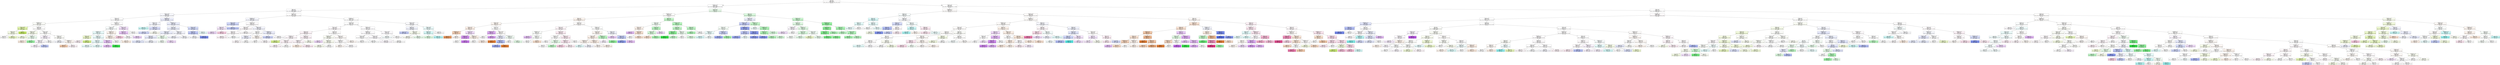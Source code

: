 digraph Tree {
node [shape=box, style="filled", color="black"] ;
0 [label="CCR <= 0.55\ngini = 0.848\nsamples = 80334\nvalue = [14844, 11320, 5749, 10340, 10994, 12603, 14484]\nclass = rku", fillcolor="#fffefe"] ;
1 [label="graphSize <= 40.0\ngini = 0.851\nsamples = 29459\nvalue = [4902, 3348, 2427, 4300, 4990, 4876, 4616]\nclass = cluHPS", fillcolor="#fefeff"] ;
0 -> 1 [labeldistance=2.5, labelangle=45, headlabel="True"] ;
2 [label="nbproc <= 4.5\ngini = 0.847\nsamples = 26355\nvalue = [4346, 3204, 1591, 4006, 4610, 4388, 4210]\nclass = cluHPS", fillcolor="#fdfdff"] ;
1 -> 2 ;
3 [label="sdComp <= 0.065\ngini = 0.841\nsamples = 7987\nvalue = [1156, 878, 485, 1508, 1736, 1278, 946]\nclass = cluHPS", fillcolor="#f8f9fe"] ;
2 -> 3 ;
4 [label="sdComp <= 0.02\ngini = 0.84\nsamples = 2533\nvalue = [512, 240, 197, 444, 262, 526, 352]\nclass = rkusd", fillcolor="#fefeff"] ;
3 -> 4 ;
5 [label="graphDepth <= 3.5\ngini = 0.846\nsamples = 1078\nvalue = [194, 216, 112, 102, 116, 186, 152]\nclass = random", fillcolor="#fdfefa"] ;
4 -> 5 ;
6 [label="sdComm <= 0.065\ngini = 0.716\nsamples = 172\nvalue = [18, 84, 12, 12, 12, 14, 20]\nclass = random", fillcolor="#e1f4ac"] ;
5 -> 6 ;
7 [label="sdComm <= 0.02\ngini = 0.843\nsamples = 96\nvalue = [14, 24, 10, 12, 12, 12, 12]\nclass = random", fillcolor="#f6fce7"] ;
6 -> 7 ;
8 [label="gini = 0.809\nsamples = 36\nvalue = [6, 0, 4, 8, 2, 8, 8]\nclass = rkd", fillcolor="#ffffff"] ;
7 -> 8 ;
9 [label="gini = 0.771\nsamples = 60\nvalue = [8, 24, 6, 4, 10, 4, 4]\nclass = random", fillcolor="#ebf8c8"] ;
7 -> 9 ;
10 [label="gini = 0.361\nsamples = 76\nvalue = [4, 60, 2, 0, 0, 2, 8]\nclass = random", fillcolor="#c8eb68"] ;
6 -> 10 ;
11 [label="sdComm <= 0.02\ngini = 0.849\nsamples = 906\nvalue = [176, 132, 100, 90, 104, 172, 132]\nclass = rku", fillcolor="#fffefe"] ;
5 -> 11 ;
12 [label="graphSize <= 22.5\ngini = 0.825\nsamples = 262\nvalue = [36, 72, 32, 22, 52, 34, 14]\nclass = random", fillcolor="#f8fdec"] ;
11 -> 12 ;
13 [label="gini = 0.77\nsamples = 202\nvalue = [24, 72, 14, 18, 52, 20, 2]\nclass = random", fillcolor="#f5fce5"] ;
12 -> 13 ;
14 [label="graphDepth <= 7.5\ngini = 0.771\nsamples = 60\nvalue = [12, 0, 18, 4, 0, 14, 12]\nclass = BIL", fillcolor="#eefdf0"] ;
12 -> 14 ;
15 [label="gini = 0.747\nsamples = 34\nvalue = [12, 0, 2, 4, 0, 8, 8]\nclass = rku", fillcolor="#fbece1"] ;
14 -> 15 ;
16 [label="gini = 0.544\nsamples = 26\nvalue = [0, 0, 16, 0, 0, 6, 4]\nclass = BIL", fillcolor="#9cf2a6"] ;
14 -> 16 ;
17 [label="sdComm <= 0.065\ngini = 0.836\nsamples = 644\nvalue = [140, 60, 68, 68, 52, 138, 118]\nclass = rku", fillcolor="#fffffe"] ;
11 -> 17 ;
18 [label="graphDepth <= 7.5\ngini = 0.759\nsamples = 340\nvalue = [90, 0, 14, 44, 6, 104, 82]\nclass = rkusd", fillcolor="#fbf4fe"] ;
17 -> 18 ;
19 [label="graphSize <= 22.5\ngini = 0.756\nsamples = 288\nvalue = [82, 0, 10, 36, 6, 88, 66]\nclass = rkusd", fillcolor="#fdf9fe"] ;
18 -> 19 ;
20 [label="gini = 0.747\nsamples = 278\nvalue = [78, 0, 10, 36, 0, 88, 66]\nclass = rkusd", fillcolor="#fbf5fe"] ;
19 -> 20 ;
21 [label="gini = 0.48\nsamples = 10\nvalue = [4, 0, 0, 0, 6, 0, 0]\nclass = cluHPS", fillcolor="#bdc7f6"] ;
19 -> 21 ;
22 [label="gini = 0.757\nsamples = 52\nvalue = [8, 0, 4, 8, 0, 16, 16]\nclass = rkusd", fillcolor="#ffffff"] ;
18 -> 22 ;
23 [label="graphSize <= 22.5\ngini = 0.847\nsamples = 304\nvalue = [50, 60, 54, 24, 46, 34, 36]\nclass = random", fillcolor="#fdfefa"] ;
17 -> 23 ;
24 [label="gini = 0.819\nsamples = 190\nvalue = [12, 36, 40, 24, 46, 28, 4]\nclass = cluHPS", fillcolor="#f7f8fe"] ;
23 -> 24 ;
25 [label="graphDepth <= 7.5\ngini = 0.748\nsamples = 114\nvalue = [38, 24, 14, 0, 0, 6, 32]\nclass = rku", fillcolor="#fdf6f1"] ;
23 -> 25 ;
26 [label="gini = 0.627\nsamples = 26\nvalue = [14, 0, 2, 0, 0, 6, 4]\nclass = rku", fillcolor="#f5cdb0"] ;
25 -> 26 ;
27 [label="gini = 0.731\nsamples = 88\nvalue = [24, 24, 12, 0, 0, 0, 28]\nclass = rkuad", fillcolor="#fdf3f7"] ;
25 -> 27 ;
28 [label="graphDepth <= 7.5\ngini = 0.81\nsamples = 1455\nvalue = [318, 24, 85, 342, 146, 340, 200]\nclass = rkd", fillcolor="#ffffff"] ;
4 -> 28 ;
29 [label="sdComm <= 0.065\ngini = 0.8\nsamples = 1243\nvalue = [296, 24, 49, 318, 94, 264, 198]\nclass = rkd", fillcolor="#fafefe"] ;
28 -> 29 ;
30 [label="graphDepth <= 3.5\ngini = 0.787\nsamples = 1037\nvalue = [230, 24, 27, 314, 68, 212, 162]\nclass = rkd", fillcolor="#eafcfc"] ;
29 -> 30 ;
31 [label="sdComm <= 0.02\ngini = 0.698\nsamples = 53\nvalue = [4, 24, 5, 14, 0, 0, 6]\nclass = random", fillcolor="#edf8cc"] ;
30 -> 31 ;
32 [label="gini = 0.742\nsamples = 19\nvalue = [4, 0, 5, 4, 0, 0, 6]\nclass = rkuad", fillcolor="#fdf1f6"] ;
31 -> 32 ;
33 [label="gini = 0.415\nsamples = 34\nvalue = [0, 24, 0, 10, 0, 0, 0]\nclass = random", fillcolor="#d5f08b"] ;
31 -> 33 ;
34 [label="graphSize <= 22.5\ngini = 0.777\nsamples = 984\nvalue = [226, 0, 22, 300, 68, 212, 156]\nclass = rkd", fillcolor="#ecfcfc"] ;
30 -> 34 ;
35 [label="sdComm <= 0.02\ngini = 0.776\nsamples = 940\nvalue = [216, 0, 18, 294, 68, 192, 152]\nclass = rkd", fillcolor="#eafcfc"] ;
34 -> 35 ;
36 [label="gini = 0.776\nsamples = 636\nvalue = [148, 0, 0, 196, 68, 128, 96]\nclass = rkd", fillcolor="#ecfcfc"] ;
35 -> 36 ;
37 [label="gini = 0.764\nsamples = 304\nvalue = [68, 0, 18, 98, 0, 64, 56]\nclass = rkd", fillcolor="#e6fcfb"] ;
35 -> 37 ;
38 [label="sdComm <= 0.02\ngini = 0.707\nsamples = 44\nvalue = [10, 0, 4, 6, 0, 20, 4]\nclass = rkusd", fillcolor="#e8c5f7"] ;
34 -> 38 ;
39 [label="gini = 0.685\nsamples = 42\nvalue = [10, 0, 2, 6, 0, 20, 4]\nclass = rkusd", fillcolor="#e7c1f7"] ;
38 -> 39 ;
40 [label="gini = 0.0\nsamples = 2\nvalue = [0, 0, 2, 0, 0, 0, 0]\nclass = BIL", fillcolor="#39e54d"] ;
38 -> 40 ;
41 [label="graphSize <= 22.5\ngini = 0.775\nsamples = 206\nvalue = [66, 0, 22, 4, 26, 52, 36]\nclass = rku", fillcolor="#fdf4ed"] ;
29 -> 41 ;
42 [label="graphDepth <= 3.5\ngini = 0.775\nsamples = 194\nvalue = [64, 0, 22, 4, 26, 48, 30]\nclass = rku", fillcolor="#fcf1e9"] ;
41 -> 42 ;
43 [label="gini = 0.785\nsamples = 42\nvalue = [12, 0, 6, 4, 2, 12, 6]\nclass = rku", fillcolor="#ffffff"] ;
42 -> 43 ;
44 [label="gini = 0.766\nsamples = 152\nvalue = [52, 0, 16, 0, 24, 36, 24]\nclass = rku", fillcolor="#fbeee4"] ;
42 -> 44 ;
45 [label="gini = 0.611\nsamples = 12\nvalue = [2, 0, 0, 0, 0, 4, 6]\nclass = rkuad", fillcolor="#f8cee1"] ;
41 -> 45 ;
46 [label="sdComm <= 0.065\ngini = 0.759\nsamples = 212\nvalue = [22, 0, 36, 24, 52, 76, 2]\nclass = rkusd", fillcolor="#f3e1fb"] ;
28 -> 46 ;
47 [label="sdComm <= 0.02\ngini = 0.704\nsamples = 130\nvalue = [20, 0, 26, 0, 28, 56, 0]\nclass = rkusd", fillcolor="#eac9f8"] ;
46 -> 47 ;
48 [label="gini = 0.644\nsamples = 68\nvalue = [4, 0, 8, 0, 28, 28, 0]\nclass = cluHPS", fillcolor="#ffffff"] ;
47 -> 48 ;
49 [label="gini = 0.645\nsamples = 62\nvalue = [16, 0, 18, 0, 0, 28, 0]\nclass = rkusd", fillcolor="#edd2f9"] ;
47 -> 49 ;
50 [label="gini = 0.753\nsamples = 82\nvalue = [2, 0, 10, 24, 24, 20, 2]\nclass = rkd", fillcolor="#ffffff"] ;
46 -> 50 ;
51 [label="graphDepth <= 3.5\ngini = 0.828\nsamples = 5454\nvalue = [644, 638, 288, 1064, 1474, 752, 594]\nclass = cluHPS", fillcolor="#edeffd"] ;
3 -> 51 ;
52 [label="sdComm <= 0.02\ngini = 0.773\nsamples = 1098\nvalue = [70, 116, 46, 324, 362, 106, 74]\nclass = cluHPS", fillcolor="#f5f7fe"] ;
51 -> 52 ;
53 [label="gini = 0.703\nsamples = 370\nvalue = [18, 0, 28, 168, 96, 42, 18]\nclass = rkd", fillcolor="#cbf8f7"] ;
52 -> 53 ;
54 [label="sdComm <= 0.065\ngini = 0.776\nsamples = 728\nvalue = [52, 116, 18, 156, 266, 64, 56]\nclass = cluHPS", fillcolor="#d9defa"] ;
52 -> 54 ;
55 [label="gini = 0.735\nsamples = 506\nvalue = [36, 52, 10, 128, 212, 28, 40]\nclass = cluHPS", fillcolor="#d3d9f9"] ;
54 -> 55 ;
56 [label="gini = 0.804\nsamples = 222\nvalue = [16, 64, 8, 28, 54, 36, 16]\nclass = random", fillcolor="#fbfdf3"] ;
54 -> 56 ;
57 [label="graphDepth <= 7.5\ngini = 0.835\nsamples = 4356\nvalue = [574, 522, 242, 740, 1112, 646, 520]\nclass = cluHPS", fillcolor="#ebeefc"] ;
51 -> 57 ;
58 [label="sdComm <= 0.065\ngini = 0.835\nsamples = 3978\nvalue = [550, 510, 162, 674, 968, 606, 508]\nclass = cluHPS", fillcolor="#edf0fd"] ;
57 -> 58 ;
59 [label="graphSize <= 22.5\ngini = 0.839\nsamples = 2818\nvalue = [414, 414, 124, 404, 652, 422, 388]\nclass = cluHPS", fillcolor="#eceffd"] ;
58 -> 59 ;
60 [label="sdComm <= 0.02\ngini = 0.835\nsamples = 2684\nvalue = [400, 386, 86, 392, 648, 396, 376]\nclass = cluHPS", fillcolor="#eaedfc"] ;
59 -> 60 ;
61 [label="gini = 0.827\nsamples = 1134\nvalue = [146, 142, 46, 168, 316, 184, 132]\nclass = cluHPS", fillcolor="#e3e8fb"] ;
60 -> 61 ;
62 [label="gini = 0.837\nsamples = 1550\nvalue = [254, 244, 40, 224, 332, 212, 244]\nclass = cluHPS", fillcolor="#f3f5fd"] ;
60 -> 62 ;
63 [label="sdComm <= 0.02\ngini = 0.81\nsamples = 134\nvalue = [14, 28, 38, 12, 4, 26, 12]\nclass = BIL", fillcolor="#ecfdee"] ;
59 -> 63 ;
64 [label="gini = 0.674\nsamples = 64\nvalue = [0, 24, 26, 8, 4, 2, 0]\nclass = BIL", fillcolor="#f5fef6"] ;
63 -> 64 ;
65 [label="gini = 0.777\nsamples = 70\nvalue = [14, 4, 12, 4, 0, 24, 12]\nclass = rkusd", fillcolor="#f1dcfa"] ;
63 -> 65 ;
66 [label="graphSize <= 22.5\ngini = 0.814\nsamples = 1160\nvalue = [136, 96, 38, 270, 316, 184, 120]\nclass = cluHPS", fillcolor="#f5f6fe"] ;
58 -> 66 ;
67 [label="gini = 0.817\nsamples = 1076\nvalue = [120, 96, 36, 244, 288, 180, 112]\nclass = cluHPS", fillcolor="#f5f6fe"] ;
66 -> 67 ;
68 [label="gini = 0.745\nsamples = 84\nvalue = [16, 0, 2, 26, 28, 4, 8]\nclass = cluHPS", fillcolor="#f8f9fe"] ;
66 -> 68 ;
69 [label="sdComm <= 0.065\ngini = 0.762\nsamples = 378\nvalue = [24, 12, 80, 66, 144, 40, 12]\nclass = cluHPS", fillcolor="#d4dbf9"] ;
57 -> 69 ;
70 [label="sdComm <= 0.02\ngini = 0.729\nsamples = 322\nvalue = [20, 12, 62, 44, 144, 32, 8]\nclass = cluHPS", fillcolor="#c1caf7"] ;
69 -> 70 ;
71 [label="gini = 0.792\nsamples = 184\nvalue = [12, 12, 44, 44, 48, 24, 0]\nclass = cluHPS", fillcolor="#f9fafe"] ;
70 -> 71 ;
72 [label="gini = 0.489\nsamples = 138\nvalue = [8, 0, 18, 0, 96, 8, 8]\nclass = cluHPS", fillcolor="#7e91ee"] ;
70 -> 72 ;
73 [label="gini = 0.712\nsamples = 56\nvalue = [4, 0, 18, 22, 0, 8, 4]\nclass = rkd", fillcolor="#eafcfc"] ;
69 -> 73 ;
74 [label="sdComm <= 0.02\ngini = 0.847\nsamples = 18368\nvalue = [3190, 2326, 1106, 2498, 2874, 3110, 3264]\nclass = rkuad", fillcolor="#fffefe"] ;
2 -> 74 ;
75 [label="graphDepth <= 3.5\ngini = 0.842\nsamples = 6120\nvalue = [994, 630, 372, 768, 1300, 998, 1058]\nclass = cluHPS", fillcolor="#f6f7fe"] ;
74 -> 75 ;
76 [label="sdComp <= 0.065\ngini = 0.803\nsamples = 1342\nvalue = [180, 104, 64, 156, 460, 196, 182]\nclass = cluHPS", fillcolor="#d1d8f9"] ;
75 -> 76 ;
77 [label="sdComp <= 0.02\ngini = 0.726\nsamples = 170\nvalue = [44, 4, 0, 16, 0, 60, 46]\nclass = rkusd", fillcolor="#f6e9fc"] ;
76 -> 77 ;
78 [label="gini = 0.617\nsamples = 96\nvalue = [34, 0, 0, 0, 0, 46, 16]\nclass = rkusd", fillcolor="#f0d9fa"] ;
77 -> 78 ;
79 [label="gini = 0.732\nsamples = 74\nvalue = [10, 4, 0, 16, 0, 14, 30]\nclass = rkuad", fillcolor="#f9cfe2"] ;
77 -> 79 ;
80 [label="gini = 0.781\nsamples = 1172\nvalue = [136, 100, 64, 140, 460, 136, 136]\nclass = cluHPS", fillcolor="#c2cbf7"] ;
76 -> 80 ;
81 [label="graphSize <= 22.5\ngini = 0.846\nsamples = 4778\nvalue = [814, 526, 308, 612, 840, 802, 876]\nclass = rkuad", fillcolor="#fffdfe"] ;
75 -> 81 ;
82 [label="sdComp <= 0.065\ngini = 0.842\nsamples = 3184\nvalue = [584, 348, 176, 424, 484, 520, 648]\nclass = rkuad", fillcolor="#fefafc"] ;
81 -> 82 ;
83 [label="sdComp <= 0.02\ngini = 0.846\nsamples = 1420\nvalue = [220, 160, 92, 244, 248, 188, 268]\nclass = rkuad", fillcolor="#fffcfd"] ;
82 -> 83 ;
84 [label="gini = 0.813\nsamples = 316\nvalue = [76, 24, 32, 16, 32, 48, 88]\nclass = rkuad", fillcolor="#fef5f9"] ;
83 -> 84 ;
85 [label="gini = 0.841\nsamples = 1104\nvalue = [144, 136, 60, 228, 216, 140, 180]\nclass = rkd", fillcolor="#fcffff"] ;
83 -> 85 ;
86 [label="gini = 0.834\nsamples = 1764\nvalue = [364, 188, 84, 180, 236, 332, 380]\nclass = rkuad", fillcolor="#fffdfe"] ;
82 -> 86 ;
87 [label="sdComp <= 0.065\ngini = 0.844\nsamples = 1594\nvalue = [230, 178, 132, 188, 356, 282, 228]\nclass = cluHPS", fillcolor="#f4f5fe"] ;
81 -> 87 ;
88 [label="sdComp <= 0.02\ngini = 0.841\nsamples = 508\nvalue = [98, 84, 52, 24, 72, 80, 98]\nclass = rku", fillcolor="#ffffff"] ;
87 -> 88 ;
89 [label="graphDepth <= 7.5\ngini = 0.808\nsamples = 172\nvalue = [10, 36, 32, 4, 48, 16, 26]\nclass = cluHPS", fillcolor="#eef0fd"] ;
88 -> 89 ;
90 [label="gini = 0.79\nsamples = 88\nvalue = [10, 12, 8, 0, 24, 8, 26]\nclass = rkuad", fillcolor="#fef9fb"] ;
89 -> 90 ;
91 [label="gini = 0.744\nsamples = 84\nvalue = [0, 24, 24, 4, 24, 8, 0]\nclass = random", fillcolor="#ffffff"] ;
89 -> 91 ;
92 [label="graphDepth <= 7.5\ngini = 0.817\nsamples = 336\nvalue = [88, 48, 20, 20, 24, 64, 72]\nclass = rku", fillcolor="#fdf7f3"] ;
88 -> 92 ;
93 [label="gini = 0.568\nsamples = 52\nvalue = [24, 0, 0, 0, 0, 24, 4]\nclass = rku", fillcolor="#ffffff"] ;
92 -> 93 ;
94 [label="gini = 0.826\nsamples = 284\nvalue = [64, 48, 20, 20, 24, 40, 68]\nclass = rkuad", fillcolor="#fffbfd"] ;
92 -> 94 ;
95 [label="graphDepth <= 7.5\ngini = 0.832\nsamples = 1086\nvalue = [132, 94, 80, 164, 284, 202, 130]\nclass = cluHPS", fillcolor="#edeffd"] ;
87 -> 95 ;
96 [label="gini = 0.772\nsamples = 346\nvalue = [48, 0, 26, 60, 132, 44, 36]\nclass = cluHPS", fillcolor="#cdd4f8"] ;
95 -> 96 ;
97 [label="gini = 0.842\nsamples = 740\nvalue = [84, 94, 54, 104, 152, 158, 94]\nclass = rkusd", fillcolor="#fefdff"] ;
95 -> 97 ;
98 [label="graphDepth <= 7.5\ngini = 0.846\nsamples = 12248\nvalue = [2196, 1696, 734, 1730, 1574, 2112, 2206]\nclass = rkuad", fillcolor="#ffffff"] ;
74 -> 98 ;
99 [label="sdComp <= 0.065\ngini = 0.844\nsamples = 10884\nvalue = [2006, 1480, 568, 1544, 1340, 1940, 2006]\nclass = rku", fillcolor="#ffffff"] ;
98 -> 99 ;
100 [label="sdComm <= 0.065\ngini = 0.836\nsamples = 3402\nvalue = [686, 536, 176, 388, 328, 552, 736]\nclass = rkuad", fillcolor="#fffbfd"] ;
99 -> 100 ;
101 [label="sdComp <= 0.02\ngini = 0.824\nsamples = 1826\nvalue = [390, 260, 88, 252, 108, 264, 464]\nclass = rkuad", fillcolor="#fef5f9"] ;
100 -> 101 ;
102 [label="graphDepth <= 3.5\ngini = 0.83\nsamples = 970\nvalue = [182, 188, 28, 128, 84, 144, 216]\nclass = rkuad", fillcolor="#fef8fb"] ;
101 -> 102 ;
103 [label="gini = 0.593\nsamples = 98\nvalue = [10, 60, 4, 4, 12, 4, 4]\nclass = random", fillcolor="#d7f090"] ;
102 -> 103 ;
104 [label="graphSize <= 22.5\ngini = 0.827\nsamples = 872\nvalue = [172, 128, 24, 124, 72, 140, 212]\nclass = rkuad", fillcolor="#fef4f8"] ;
102 -> 104 ;
105 [label="gini = 0.829\nsamples = 792\nvalue = [160, 104, 24, 120, 72, 124, 188]\nclass = rkuad", fillcolor="#fef6fa"] ;
104 -> 105 ;
106 [label="gini = 0.755\nsamples = 80\nvalue = [12, 24, 0, 4, 0, 16, 24]\nclass = random", fillcolor="#ffffff"] ;
104 -> 106 ;
107 [label="graphSize <= 22.5\ngini = 0.804\nsamples = 856\nvalue = [208, 72, 60, 124, 24, 120, 248]\nclass = rkuad", fillcolor="#fdf3f8"] ;
101 -> 107 ;
108 [label="graphDepth <= 3.5\ngini = 0.797\nsamples = 780\nvalue = [200, 48, 52, 112, 24, 116, 228]\nclass = rkuad", fillcolor="#fef5f9"] ;
107 -> 108 ;
109 [label="gini = 0.773\nsamples = 132\nvalue = [44, 0, 16, 24, 0, 28, 20]\nclass = rku", fillcolor="#fbece1"] ;
108 -> 109 ;
110 [label="gini = 0.792\nsamples = 648\nvalue = [156, 48, 36, 88, 24, 88, 208]\nclass = rkuad", fillcolor="#fceaf2"] ;
108 -> 110 ;
111 [label="gini = 0.781\nsamples = 76\nvalue = [8, 24, 8, 12, 0, 4, 20]\nclass = random", fillcolor="#fafdf1"] ;
107 -> 111 ;
112 [label="sdComp <= 0.02\ngini = 0.841\nsamples = 1576\nvalue = [296, 276, 88, 136, 220, 288, 272]\nclass = rku", fillcolor="#fffefe"] ;
100 -> 112 ;
113 [label="graphDepth <= 3.5\ngini = 0.836\nsamples = 562\nvalue = [72, 132, 32, 60, 68, 88, 110]\nclass = random", fillcolor="#fbfef5"] ;
112 -> 113 ;
114 [label="gini = 0.757\nsamples = 54\nvalue = [0, 0, 8, 8, 12, 20, 6]\nclass = rkusd", fillcolor="#f0d9fa"] ;
113 -> 114 ;
115 [label="graphSize <= 22.5\ngini = 0.828\nsamples = 508\nvalue = [72, 132, 24, 52, 56, 68, 104]\nclass = random", fillcolor="#fafdf1"] ;
113 -> 115 ;
116 [label="gini = 0.835\nsamples = 444\nvalue = [72, 108, 24, 48, 48, 64, 80]\nclass = random", fillcolor="#f9fdf0"] ;
115 -> 116 ;
117 [label="gini = 0.695\nsamples = 64\nvalue = [0, 24, 0, 4, 8, 4, 24]\nclass = random", fillcolor="#ffffff"] ;
115 -> 117 ;
118 [label="graphSize <= 22.5\ngini = 0.835\nsamples = 1014\nvalue = [224, 144, 56, 76, 152, 200, 162]\nclass = rku", fillcolor="#fefbf9"] ;
112 -> 118 ;
119 [label="graphDepth <= 3.5\ngini = 0.836\nsamples = 912\nvalue = [192, 144, 44, 76, 124, 188, 144]\nclass = rku", fillcolor="#fffefe"] ;
118 -> 119 ;
120 [label="gini = 0.76\nsamples = 96\nvalue = [28, 0, 4, 0, 24, 16, 24]\nclass = rku", fillcolor="#fef8f4"] ;
119 -> 120 ;
121 [label="gini = 0.836\nsamples = 816\nvalue = [164, 144, 40, 76, 100, 172, 120]\nclass = rkusd", fillcolor="#fefdff"] ;
119 -> 121 ;
122 [label="gini = 0.767\nsamples = 102\nvalue = [32, 0, 12, 0, 28, 12, 18]\nclass = rku", fillcolor="#fef8f4"] ;
118 -> 122 ;
123 [label="graphSize <= 22.5\ngini = 0.845\nsamples = 7482\nvalue = [1320, 944, 392, 1156, 1012, 1388, 1270]\nclass = rkusd", fillcolor="#fefdff"] ;
99 -> 123 ;
124 [label="graphDepth <= 3.5\ngini = 0.845\nsamples = 6856\nvalue = [1192, 930, 314, 1048, 982, 1250, 1140]\nclass = rkusd", fillcolor="#fefdff"] ;
123 -> 124 ;
125 [label="sdComm <= 0.065\ngini = 0.838\nsamples = 1522\nvalue = [296, 106, 122, 294, 150, 276, 278]\nclass = rku", fillcolor="#ffffff"] ;
124 -> 125 ;
126 [label="gini = 0.824\nsamples = 430\nvalue = [92, 0, 50, 76, 52, 68, 92]\nclass = rku", fillcolor="#ffffff"] ;
125 -> 126 ;
127 [label="gini = 0.838\nsamples = 1092\nvalue = [204, 106, 72, 218, 98, 208, 186]\nclass = rkd", fillcolor="#fdffff"] ;
125 -> 127 ;
128 [label="sdComm <= 0.065\ngini = 0.843\nsamples = 5334\nvalue = [896, 824, 192, 754, 832, 974, 862]\nclass = rkusd", fillcolor="#fefcff"] ;
124 -> 128 ;
129 [label="gini = 0.839\nsamples = 2250\nvalue = [402, 276, 84, 368, 284, 454, 382]\nclass = rkusd", fillcolor="#fdf9fe"] ;
128 -> 129 ;
130 [label="gini = 0.842\nsamples = 3084\nvalue = [494, 548, 108, 386, 548, 520, 480]\nclass = random", fillcolor="#ffffff"] ;
128 -> 130 ;
131 [label="sdComm <= 0.065\ngini = 0.818\nsamples = 626\nvalue = [128, 14, 78, 108, 30, 138, 130]\nclass = rkusd", fillcolor="#fefcff"] ;
123 -> 131 ;
132 [label="gini = 0.828\nsamples = 330\nvalue = [46, 12, 44, 80, 30, 70, 48]\nclass = rkd", fillcolor="#f7fefe"] ;
131 -> 132 ;
133 [label="gini = 0.772\nsamples = 296\nvalue = [82, 2, 34, 28, 0, 68, 82]\nclass = rku", fillcolor="#ffffff"] ;
131 -> 133 ;
134 [label="sdComm <= 0.065\ngini = 0.855\nsamples = 1364\nvalue = [190, 216, 166, 186, 234, 172, 200]\nclass = cluHPS", fillcolor="#fcfcff"] ;
98 -> 134 ;
135 [label="sdComp <= 0.02\ngini = 0.841\nsamples = 800\nvalue = [102, 144, 96, 56, 188, 104, 110]\nclass = cluHPS", fillcolor="#f2f4fd"] ;
134 -> 135 ;
136 [label="gini = 0.746\nsamples = 202\nvalue = [26, 0, 8, 16, 84, 36, 32]\nclass = cluHPS", fillcolor="#c6cef7"] ;
135 -> 136 ;
137 [label="sdComp <= 0.065\ngini = 0.84\nsamples = 598\nvalue = [76, 144, 88, 40, 104, 68, 78]\nclass = random", fillcolor="#f9fdef"] ;
135 -> 137 ;
138 [label="gini = 0.821\nsamples = 356\nvalue = [44, 96, 20, 28, 80, 48, 40]\nclass = random", fillcolor="#fbfdf4"] ;
137 -> 138 ;
139 [label="gini = 0.82\nsamples = 242\nvalue = [32, 48, 68, 12, 24, 20, 38]\nclass = BIL", fillcolor="#ebfced"] ;
137 -> 139 ;
140 [label="sdComp <= 0.065\ngini = 0.844\nsamples = 564\nvalue = [88, 72, 70, 130, 46, 68, 90]\nclass = rkd", fillcolor="#eefdfd"] ;
134 -> 140 ;
141 [label="sdComp <= 0.02\ngini = 0.792\nsamples = 246\nvalue = [32, 24, 46, 84, 8, 12, 40]\nclass = rkd", fillcolor="#d9faf9"] ;
140 -> 141 ;
142 [label="gini = 0.727\nsamples = 64\nvalue = [16, 0, 24, 4, 0, 4, 16]\nclass = BIL", fillcolor="#defbe1"] ;
141 -> 142 ;
143 [label="gini = 0.746\nsamples = 182\nvalue = [16, 24, 22, 80, 8, 8, 24]\nclass = rkd", fillcolor="#b9f6f5"] ;
141 -> 143 ;
144 [label="gini = 0.85\nsamples = 318\nvalue = [56, 48, 24, 46, 38, 56, 50]\nclass = rku", fillcolor="#ffffff"] ;
140 -> 144 ;
145 [label="sdComp <= 0.065\ngini = 0.827\nsamples = 3104\nvalue = [556, 144, 836, 294, 380, 488, 406]\nclass = BIL", fillcolor="#e9fceb"] ;
1 -> 145 ;
146 [label="graphDepth <= 25.5\ngini = 0.807\nsamples = 1880\nvalue = [464, 24, 448, 92, 180, 350, 322]\nclass = rku", fillcolor="#fffefd"] ;
145 -> 146 ;
147 [label="nbproc <= 4.5\ngini = 0.81\nsamples = 1498\nvalue = [384, 0, 284, 90, 180, 286, 274]\nclass = rku", fillcolor="#fdf5ef"] ;
146 -> 147 ;
148 [label="sdComp <= 0.02\ngini = 0.755\nsamples = 400\nvalue = [136, 0, 54, 4, 48, 118, 40]\nclass = rku", fillcolor="#fdf7f2"] ;
147 -> 148 ;
149 [label="sdComm <= 0.02\ngini = 0.723\nsamples = 248\nvalue = [96, 0, 12, 4, 24, 76, 36]\nclass = rku", fillcolor="#fcf0e8"] ;
148 -> 149 ;
150 [label="graphDepth <= 12.5\ngini = 0.622\nsamples = 86\nvalue = [46, 0, 2, 0, 24, 8, 6]\nclass = rku", fillcolor="#f6d2b9"] ;
149 -> 150 ;
151 [label="gini = 0.278\nsamples = 24\nvalue = [20, 0, 0, 0, 0, 4, 0]\nclass = rku", fillcolor="#ea9a61"] ;
150 -> 151 ;
152 [label="gini = 0.66\nsamples = 62\nvalue = [26, 0, 2, 0, 24, 4, 6]\nclass = rku", fillcolor="#fef8f5"] ;
150 -> 152 ;
153 [label="sdComm <= 0.065\ngini = 0.69\nsamples = 162\nvalue = [50, 0, 10, 4, 0, 68, 30]\nclass = rkusd", fillcolor="#f2dffb"] ;
149 -> 153 ;
154 [label="graphDepth <= 12.5\ngini = 0.589\nsamples = 56\nvalue = [8, 0, 6, 4, 0, 34, 4]\nclass = rkusd", fillcolor="#d594f1"] ;
153 -> 154 ;
155 [label="gini = 0.64\nsamples = 10\nvalue = [4, 0, 4, 0, 0, 2, 0]\nclass = rku", fillcolor="#ffffff"] ;
154 -> 155 ;
156 [label="gini = 0.491\nsamples = 46\nvalue = [4, 0, 2, 4, 0, 32, 4]\nclass = rkusd", fillcolor="#cb7bee"] ;
154 -> 156 ;
157 [label="graphDepth <= 12.5\ngini = 0.679\nsamples = 106\nvalue = [42, 0, 4, 0, 0, 34, 26]\nclass = rku", fillcolor="#fcf1e9"] ;
153 -> 157 ;
158 [label="gini = 0.716\nsamples = 18\nvalue = [6, 0, 4, 0, 0, 6, 2]\nclass = rku", fillcolor="#ffffff"] ;
157 -> 158 ;
159 [label="gini = 0.657\nsamples = 88\nvalue = [36, 0, 0, 0, 0, 28, 24]\nclass = rku", fillcolor="#fceee5"] ;
157 -> 159 ;
160 [label="sdComm <= 0.02\ngini = 0.752\nsamples = 152\nvalue = [40, 0, 42, 0, 24, 42, 4]\nclass = BIL", fillcolor="#ffffff"] ;
148 -> 160 ;
161 [label="graphDepth <= 12.5\ngini = 0.582\nsamples = 46\nvalue = [8, 0, 12, 0, 0, 26, 0]\nclass = rkusd", fillcolor="#dfadf4"] ;
160 -> 161 ;
162 [label="gini = 0.5\nsamples = 8\nvalue = [0, 0, 4, 0, 0, 4, 0]\nclass = BIL", fillcolor="#ffffff"] ;
161 -> 162 ;
163 [label="gini = 0.576\nsamples = 38\nvalue = [8, 0, 8, 0, 0, 22, 0]\nclass = rkusd", fillcolor="#dba3f3"] ;
161 -> 163 ;
164 [label="sdComm <= 0.065\ngini = 0.753\nsamples = 106\nvalue = [32, 0, 30, 0, 24, 16, 4]\nclass = rku", fillcolor="#fefcfa"] ;
160 -> 164 ;
165 [label="graphDepth <= 12.5\ngini = 0.643\nsamples = 56\nvalue = [20, 0, 12, 0, 24, 0, 0]\nclass = cluHPS", fillcolor="#e9ecfc"] ;
164 -> 165 ;
166 [label="gini = 0.0\nsamples = 12\nvalue = [12, 0, 0, 0, 0, 0, 0]\nclass = rku", fillcolor="#e58139"] ;
165 -> 166 ;
167 [label="graphSize <= 75.0\ngini = 0.595\nsamples = 44\nvalue = [8, 0, 12, 0, 24, 0, 0]\nclass = cluHPS", fillcolor="#b5c0f5"] ;
165 -> 167 ;
168 [label="gini = 0.444\nsamples = 36\nvalue = [0, 0, 12, 0, 24, 0, 0]\nclass = cluHPS", fillcolor="#9caaf2"] ;
167 -> 168 ;
169 [label="gini = 0.0\nsamples = 8\nvalue = [8, 0, 0, 0, 0, 0, 0]\nclass = rku", fillcolor="#e58139"] ;
167 -> 169 ;
170 [label="graphDepth <= 12.5\ngini = 0.704\nsamples = 50\nvalue = [12, 0, 18, 0, 0, 16, 4]\nclass = BIL", fillcolor="#f3fdf5"] ;
164 -> 170 ;
171 [label="gini = 0.64\nsamples = 10\nvalue = [4, 0, 2, 0, 0, 4, 0]\nclass = rku", fillcolor="#ffffff"] ;
170 -> 171 ;
172 [label="gini = 0.7\nsamples = 40\nvalue = [8, 0, 16, 0, 0, 12, 4]\nclass = BIL", fillcolor="#e3fbe6"] ;
170 -> 172 ;
173 [label="sdComp <= 0.02\ngini = 0.816\nsamples = 1098\nvalue = [248, 0, 230, 86, 132, 168, 234]\nclass = rku", fillcolor="#fffdfc"] ;
147 -> 173 ;
174 [label="sdComm <= 0.02\ngini = 0.796\nsamples = 516\nvalue = [124, 0, 104, 26, 52, 68, 142]\nclass = rkuad", fillcolor="#fef6f9"] ;
173 -> 174 ;
175 [label="graphDepth <= 12.5\ngini = 0.784\nsamples = 164\nvalue = [40, 0, 42, 16, 0, 32, 34]\nclass = BIL", fillcolor="#fcfffc"] ;
174 -> 175 ;
176 [label="gini = 0.664\nsamples = 34\nvalue = [8, 0, 8, 0, 0, 16, 2]\nclass = rkusd", fillcolor="#e7c2f7"] ;
175 -> 176 ;
177 [label="graphSize <= 75.0\ngini = 0.78\nsamples = 130\nvalue = [32, 0, 34, 16, 0, 16, 32]\nclass = BIL", fillcolor="#fbfefb"] ;
175 -> 177 ;
178 [label="gini = 0.792\nsamples = 96\nvalue = [16, 0, 24, 16, 0, 16, 24]\nclass = BIL", fillcolor="#ffffff"] ;
177 -> 178 ;
179 [label="gini = 0.637\nsamples = 34\nvalue = [16, 0, 10, 0, 0, 0, 8]\nclass = rku", fillcolor="#f8e0ce"] ;
177 -> 179 ;
180 [label="sdComm <= 0.065\ngini = 0.785\nsamples = 352\nvalue = [84, 0, 62, 10, 52, 36, 108]\nclass = rkuad", fillcolor="#fdedf4"] ;
174 -> 180 ;
181 [label="graphDepth <= 12.5\ngini = 0.784\nsamples = 152\nvalue = [30, 0, 40, 10, 28, 4, 40]\nclass = BIL", fillcolor="#ffffff"] ;
180 -> 181 ;
182 [label="gini = 0.77\nsamples = 38\nvalue = [10, 0, 0, 10, 4, 4, 10]\nclass = rku", fillcolor="#ffffff"] ;
181 -> 182 ;
183 [label="graphSize <= 75.0\ngini = 0.733\nsamples = 114\nvalue = [20, 0, 40, 0, 24, 0, 30]\nclass = BIL", fillcolor="#e7fcea"] ;
181 -> 183 ;
184 [label="gini = 0.735\nsamples = 82\nvalue = [12, 0, 24, 0, 24, 0, 22]\nclass = BIL", fillcolor="#ffffff"] ;
183 -> 184 ;
185 [label="gini = 0.625\nsamples = 32\nvalue = [8, 0, 16, 0, 0, 0, 8]\nclass = BIL", fillcolor="#bdf6c4"] ;
183 -> 185 ;
186 [label="graphSize <= 75.0\ngini = 0.759\nsamples = 200\nvalue = [54, 0, 22, 0, 24, 32, 68]\nclass = rkuad", fillcolor="#fdecf3"] ;
180 -> 186 ;
187 [label="graphDepth <= 12.5\ngini = 0.763\nsamples = 170\nvalue = [44, 0, 20, 0, 24, 24, 58]\nclass = rkuad", fillcolor="#fce9f2"] ;
186 -> 187 ;
188 [label="gini = 0.706\nsamples = 34\nvalue = [8, 0, 4, 0, 0, 8, 14]\nclass = rkuad", fillcolor="#f9d1e3"] ;
187 -> 188 ;
189 [label="gini = 0.766\nsamples = 136\nvalue = [36, 0, 16, 0, 24, 16, 44]\nclass = rkuad", fillcolor="#fdeff5"] ;
187 -> 189 ;
190 [label="gini = 0.702\nsamples = 30\nvalue = [10, 0, 2, 0, 0, 8, 10]\nclass = rku", fillcolor="#ffffff"] ;
186 -> 190 ;
191 [label="graphSize <= 75.0\ngini = 0.824\nsamples = 582\nvalue = [124, 0, 126, 60, 80, 100, 92]\nclass = BIL", fillcolor="#fefffe"] ;
173 -> 191 ;
192 [label="sdComm <= 0.065\ngini = 0.804\nsamples = 426\nvalue = [116, 0, 94, 40, 32, 60, 84]\nclass = rku", fillcolor="#fdf7f2"] ;
191 -> 192 ;
193 [label="sdComm <= 0.02\ngini = 0.793\nsamples = 332\nvalue = [104, 0, 52, 24, 32, 44, 76]\nclass = rku", fillcolor="#fcf1e9"] ;
192 -> 193 ;
194 [label="graphDepth <= 12.5\ngini = 0.803\nsamples = 124\nvalue = [32, 0, 24, 16, 24, 4, 24]\nclass = rku", fillcolor="#fdf5ef"] ;
193 -> 194 ;
195 [label="gini = 0.7\nsamples = 40\nvalue = [12, 0, 4, 16, 0, 0, 8]\nclass = rkd", fillcolor="#e3fbfb"] ;
194 -> 195 ;
196 [label="gini = 0.766\nsamples = 84\nvalue = [20, 0, 20, 0, 24, 4, 16]\nclass = cluHPS", fillcolor="#f3f4fd"] ;
194 -> 196 ;
197 [label="graphDepth <= 12.5\ngini = 0.76\nsamples = 208\nvalue = [72, 0, 28, 8, 8, 40, 52]\nclass = rku", fillcolor="#fcefe6"] ;
193 -> 197 ;
198 [label="gini = 0.726\nsamples = 46\nvalue = [16, 0, 14, 0, 8, 0, 8]\nclass = rku", fillcolor="#fdf7f3"] ;
197 -> 198 ;
199 [label="gini = 0.736\nsamples = 162\nvalue = [56, 0, 14, 8, 0, 40, 44]\nclass = rku", fillcolor="#fcf2eb"] ;
197 -> 199 ;
200 [label="graphDepth <= 12.5\ngini = 0.719\nsamples = 94\nvalue = [12, 0, 42, 16, 0, 16, 8]\nclass = BIL", fillcolor="#bdf6c4"] ;
192 -> 200 ;
201 [label="gini = 0.78\nsamples = 42\nvalue = [8, 0, 10, 8, 0, 12, 4]\nclass = rkusd", fillcolor="#faf3fd"] ;
200 -> 201 ;
202 [label="gini = 0.58\nsamples = 52\nvalue = [4, 0, 32, 8, 0, 4, 4]\nclass = BIL", fillcolor="#93f19e"] ;
200 -> 202 ;
203 [label="sdComm <= 0.02\ngini = 0.776\nsamples = 156\nvalue = [8, 0, 32, 20, 48, 40, 8]\nclass = cluHPS", fillcolor="#f1f3fd"] ;
191 -> 203 ;
204 [label="gini = 0.627\nsamples = 50\nvalue = [0, 0, 10, 16, 0, 24, 0]\nclass = rkusd", fillcolor="#edd0f9"] ;
203 -> 204 ;
205 [label="sdComm <= 0.065\ngini = 0.716\nsamples = 106\nvalue = [8, 0, 22, 4, 48, 16, 8]\nclass = cluHPS", fillcolor="#c2cbf7"] ;
203 -> 205 ;
206 [label="gini = 0.554\nsamples = 76\nvalue = [8, 0, 12, 0, 48, 0, 8]\nclass = cluHPS", fillcolor="#90a0f0"] ;
205 -> 206 ;
207 [label="gini = 0.587\nsamples = 30\nvalue = [0, 0, 10, 4, 0, 16, 0]\nclass = rkusd", fillcolor="#e8c4f7"] ;
205 -> 207 ;
208 [label="nbproc <= 4.5\ngini = 0.724\nsamples = 382\nvalue = [80, 24, 164, 2, 0, 64, 48]\nclass = BIL", fillcolor="#c8f8cd"] ;
146 -> 208 ;
209 [label="sdComp <= 0.02\ngini = 0.696\nsamples = 138\nvalue = [44, 0, 50, 0, 0, 36, 8]\nclass = BIL", fillcolor="#f2fdf4"] ;
208 -> 209 ;
210 [label="sdComm <= 0.02\ngini = 0.703\nsamples = 82\nvalue = [30, 0, 22, 0, 0, 24, 6]\nclass = rku", fillcolor="#fcf2eb"] ;
209 -> 210 ;
211 [label="gini = 0.625\nsamples = 32\nvalue = [8, 0, 8, 0, 0, 16, 0]\nclass = rkusd", fillcolor="#e5bdf6"] ;
210 -> 211 ;
212 [label="sdComm <= 0.065\ngini = 0.688\nsamples = 50\nvalue = [22, 0, 14, 0, 0, 8, 6]\nclass = rku", fillcolor="#f9e3d3"] ;
210 -> 212 ;
213 [label="gini = 0.5\nsamples = 16\nvalue = [8, 0, 8, 0, 0, 0, 0]\nclass = rku", fillcolor="#ffffff"] ;
212 -> 213 ;
214 [label="gini = 0.713\nsamples = 34\nvalue = [14, 0, 6, 0, 0, 8, 6]\nclass = rku", fillcolor="#f9e2d1"] ;
212 -> 214 ;
215 [label="sdComm <= 0.065\ngini = 0.64\nsamples = 56\nvalue = [14, 0, 28, 0, 0, 12, 2]\nclass = BIL", fillcolor="#bdf6c4"] ;
209 -> 215 ;
216 [label="sdComm <= 0.02\ngini = 0.547\nsamples = 34\nvalue = [14, 0, 18, 0, 0, 0, 2]\nclass = BIL", fillcolor="#d7fadb"] ;
215 -> 216 ;
217 [label="gini = 0.49\nsamples = 14\nvalue = [8, 0, 6, 0, 0, 0, 0]\nclass = rku", fillcolor="#f8e0ce"] ;
216 -> 217 ;
218 [label="gini = 0.54\nsamples = 20\nvalue = [6, 0, 12, 0, 0, 0, 2]\nclass = BIL", fillcolor="#aaf4b3"] ;
216 -> 218 ;
219 [label="gini = 0.496\nsamples = 22\nvalue = [0, 0, 10, 0, 0, 12, 0]\nclass = rkusd", fillcolor="#f2defb"] ;
215 -> 219 ;
220 [label="sdComm <= 0.065\ngini = 0.71\nsamples = 244\nvalue = [36, 24, 114, 2, 0, 28, 40]\nclass = BIL", fillcolor="#b7f6be"] ;
208 -> 220 ;
221 [label="sdComm <= 0.02\ngini = 0.685\nsamples = 142\nvalue = [32, 0, 66, 0, 0, 20, 24]\nclass = BIL", fillcolor="#c2f7c8"] ;
220 -> 221 ;
222 [label="sdComp <= 0.02\ngini = 0.541\nsamples = 56\nvalue = [8, 0, 36, 0, 0, 4, 8]\nclass = BIL", fillcolor="#8cf097"] ;
221 -> 222 ;
223 [label="gini = 0.0\nsamples = 20\nvalue = [0, 0, 20, 0, 0, 0, 0]\nclass = BIL", fillcolor="#39e54d"] ;
222 -> 223 ;
224 [label="gini = 0.691\nsamples = 36\nvalue = [8, 0, 16, 0, 0, 4, 8]\nclass = BIL", fillcolor="#c6f8cc"] ;
222 -> 224 ;
225 [label="sdComp <= 0.02\ngini = 0.731\nsamples = 86\nvalue = [24, 0, 30, 0, 0, 16, 16]\nclass = BIL", fillcolor="#ecfcee"] ;
221 -> 225 ;
226 [label="gini = 0.74\nsamples = 40\nvalue = [12, 0, 12, 0, 0, 8, 8]\nclass = rku", fillcolor="#ffffff"] ;
225 -> 226 ;
227 [label="gini = 0.718\nsamples = 46\nvalue = [12, 0, 18, 0, 0, 8, 8]\nclass = BIL", fillcolor="#dcfae0"] ;
225 -> 227 ;
228 [label="sdComp <= 0.02\ngini = 0.691\nsamples = 102\nvalue = [4, 24, 48, 2, 0, 8, 16]\nclass = BIL", fillcolor="#c2f7c8"] ;
220 -> 228 ;
229 [label="gini = 0.58\nsamples = 42\nvalue = [4, 0, 24, 2, 0, 0, 12]\nclass = BIL", fillcolor="#b0f5b8"] ;
228 -> 229 ;
230 [label="gini = 0.658\nsamples = 60\nvalue = [0, 24, 24, 0, 0, 8, 4]\nclass = random", fillcolor="#ffffff"] ;
228 -> 230 ;
231 [label="nbproc <= 4.5\ngini = 0.813\nsamples = 1224\nvalue = [92, 120, 388, 202, 200, 138, 84]\nclass = BIL", fillcolor="#dbfadf"] ;
145 -> 231 ;
232 [label="sdComm <= 0.065\ngini = 0.778\nsamples = 522\nvalue = [26, 24, 132, 102, 170, 40, 28]\nclass = cluHPS", fillcolor="#eceffc"] ;
231 -> 232 ;
233 [label="graphSize <= 75.0\ngini = 0.731\nsamples = 396\nvalue = [14, 12, 78, 76, 170, 30, 16]\nclass = cluHPS", fillcolor="#c6cef7"] ;
232 -> 233 ;
234 [label="sdComm <= 0.02\ngini = 0.816\nsamples = 176\nvalue = [10, 12, 44, 38, 38, 22, 12]\nclass = BIL", fillcolor="#f6fef7"] ;
233 -> 234 ;
235 [label="graphDepth <= 12.5\ngini = 0.757\nsamples = 88\nvalue = [8, 0, 24, 30, 0, 14, 12]\nclass = rkd", fillcolor="#ecfdfc"] ;
234 -> 235 ;
236 [label="gini = 0.623\nsamples = 34\nvalue = [0, 0, 12, 16, 0, 6, 0]\nclass = rkd", fillcolor="#dbfafa"] ;
235 -> 236 ;
237 [label="gini = 0.79\nsamples = 54\nvalue = [8, 0, 12, 14, 0, 8, 12]\nclass = rkd", fillcolor="#f6fefe"] ;
235 -> 237 ;
238 [label="graphDepth <= 12.5\ngini = 0.726\nsamples = 88\nvalue = [2, 12, 20, 8, 38, 8, 0]\nclass = cluHPS", fillcolor="#cbd2f8"] ;
234 -> 238 ;
239 [label="gini = 0.604\nsamples = 62\nvalue = [2, 12, 4, 0, 36, 8, 0]\nclass = cluHPS", fillcolor="#a0aef3"] ;
238 -> 239 ;
240 [label="gini = 0.521\nsamples = 26\nvalue = [0, 0, 16, 8, 2, 0, 0]\nclass = BIL", fillcolor="#a7f3b0"] ;
238 -> 240 ;
241 [label="graphDepth <= 25.5\ngini = 0.584\nsamples = 220\nvalue = [4, 0, 34, 38, 132, 8, 4]\nclass = cluHPS", fillcolor="#99a8f2"] ;
233 -> 241 ;
242 [label="sdComm <= 0.02\ngini = 0.624\nsamples = 114\nvalue = [4, 0, 10, 34, 60, 2, 4]\nclass = cluHPS", fillcolor="#bfc8f7"] ;
241 -> 242 ;
243 [label="gini = 0.525\nsamples = 76\nvalue = [0, 0, 6, 20, 48, 2, 0]\nclass = cluHPS", fillcolor="#9caaf2"] ;
242 -> 243 ;
244 [label="gini = 0.731\nsamples = 38\nvalue = [4, 0, 4, 14, 12, 0, 4]\nclass = rkd", fillcolor="#f0fdfd"] ;
242 -> 244 ;
245 [label="sdComm <= 0.02\ngini = 0.483\nsamples = 106\nvalue = [0, 0, 24, 4, 72, 6, 0]\nclass = cluHPS", fillcolor="#8b9cf0"] ;
241 -> 245 ;
246 [label="gini = 0.494\nsamples = 54\nvalue = [0, 0, 12, 0, 36, 6, 0]\nclass = cluHPS", fillcolor="#8e9ef0"] ;
245 -> 246 ;
247 [label="gini = 0.462\nsamples = 52\nvalue = [0, 0, 12, 4, 36, 0, 0]\nclass = cluHPS", fillcolor="#889aef"] ;
245 -> 247 ;
248 [label="graphDepth <= 12.5\ngini = 0.74\nsamples = 126\nvalue = [12, 12, 54, 26, 0, 10, 12]\nclass = BIL", fillcolor="#c8f8cd"] ;
232 -> 248 ;
249 [label="gini = 0.662\nsamples = 42\nvalue = [0, 12, 14, 16, 0, 0, 0]\nclass = rkd", fillcolor="#f1fdfd"] ;
248 -> 249 ;
250 [label="graphDepth <= 25.5\ngini = 0.704\nsamples = 84\nvalue = [12, 0, 40, 10, 0, 10, 12]\nclass = BIL", fillcolor="#b2f5ba"] ;
248 -> 250 ;
251 [label="graphSize <= 75.0\ngini = 0.676\nsamples = 56\nvalue = [8, 0, 28, 2, 0, 10, 8]\nclass = BIL", fillcolor="#b2f5b9"] ;
250 -> 251 ;
252 [label="gini = 0.66\nsamples = 40\nvalue = [8, 0, 20, 0, 0, 4, 8]\nclass = BIL", fillcolor="#b5f5bc"] ;
251 -> 252 ;
253 [label="gini = 0.594\nsamples = 16\nvalue = [0, 0, 8, 2, 0, 6, 0]\nclass = BIL", fillcolor="#d7fadb"] ;
251 -> 253 ;
254 [label="gini = 0.694\nsamples = 28\nvalue = [4, 0, 12, 8, 0, 0, 4]\nclass = BIL", fillcolor="#d7fadb"] ;
250 -> 254 ;
255 [label="graphSize <= 75.0\ngini = 0.792\nsamples = 702\nvalue = [66, 96, 256, 100, 30, 98, 56]\nclass = BIL", fillcolor="#ccf8d1"] ;
231 -> 255 ;
256 [label="sdComm <= 0.02\ngini = 0.821\nsamples = 516\nvalue = [42, 84, 148, 86, 30, 82, 44]\nclass = BIL", fillcolor="#e2fbe5"] ;
255 -> 256 ;
257 [label="graphDepth <= 12.5\ngini = 0.809\nsamples = 224\nvalue = [28, 16, 50, 48, 2, 56, 24]\nclass = rkusd", fillcolor="#fcf8fe"] ;
256 -> 257 ;
258 [label="gini = 0.807\nsamples = 146\nvalue = [22, 16, 26, 24, 0, 44, 14]\nclass = rkusd", fillcolor="#f3e1fb"] ;
257 -> 258 ;
259 [label="gini = 0.764\nsamples = 78\nvalue = [6, 0, 24, 24, 2, 12, 10]\nclass = BIL", fillcolor="#ffffff"] ;
257 -> 259 ;
260 [label="graphDepth <= 12.5\ngini = 0.792\nsamples = 292\nvalue = [14, 68, 98, 38, 28, 26, 20]\nclass = BIL", fillcolor="#e4fce7"] ;
256 -> 260 ;
261 [label="sdComm <= 0.065\ngini = 0.798\nsamples = 158\nvalue = [6, 28, 52, 22, 28, 12, 10]\nclass = BIL", fillcolor="#dafade"] ;
260 -> 261 ;
262 [label="gini = 0.805\nsamples = 70\nvalue = [6, 4, 20, 18, 4, 8, 10]\nclass = BIL", fillcolor="#f7fef8"] ;
261 -> 262 ;
263 [label="gini = 0.715\nsamples = 88\nvalue = [0, 24, 32, 4, 24, 4, 0]\nclass = BIL", fillcolor="#e6fce9"] ;
261 -> 263 ;
264 [label="sdComm <= 0.065\ngini = 0.759\nsamples = 134\nvalue = [8, 40, 46, 16, 0, 14, 10]\nclass = BIL", fillcolor="#f2fdf4"] ;
260 -> 264 ;
265 [label="gini = 0.618\nsamples = 78\nvalue = [4, 40, 26, 0, 0, 4, 4]\nclass = random", fillcolor="#ecf8ca"] ;
264 -> 265 ;
266 [label="gini = 0.742\nsamples = 56\nvalue = [4, 0, 20, 16, 0, 10, 6]\nclass = BIL", fillcolor="#ebfced"] ;
264 -> 266 ;
267 [label="graphDepth <= 25.5\ngini = 0.625\nsamples = 186\nvalue = [24, 12, 108, 14, 0, 16, 12]\nclass = BIL", fillcolor="#98f2a3"] ;
255 -> 267 ;
268 [label="sdComm <= 0.065\ngini = 0.53\nsamples = 74\nvalue = [2, 0, 48, 14, 0, 8, 2]\nclass = BIL", fillcolor="#8ff09a"] ;
267 -> 268 ;
269 [label="sdComm <= 0.02\ngini = 0.465\nsamples = 46\nvalue = [2, 0, 32, 10, 0, 0, 2]\nclass = BIL", fillcolor="#86ef92"] ;
268 -> 269 ;
270 [label="gini = 0.375\nsamples = 16\nvalue = [0, 0, 12, 4, 0, 0, 0]\nclass = BIL", fillcolor="#7bee88"] ;
269 -> 270 ;
271 [label="gini = 0.507\nsamples = 30\nvalue = [2, 0, 20, 6, 0, 0, 2]\nclass = BIL", fillcolor="#8cf097"] ;
269 -> 271 ;
272 [label="gini = 0.571\nsamples = 28\nvalue = [0, 0, 16, 4, 0, 8, 0]\nclass = BIL", fillcolor="#b0f5b8"] ;
268 -> 272 ;
273 [label="sdComm <= 0.02\ngini = 0.65\nsamples = 112\nvalue = [22, 12, 60, 0, 0, 8, 10]\nclass = BIL", fillcolor="#abf4b4"] ;
267 -> 273 ;
274 [label="gini = 0.626\nsamples = 42\nvalue = [4, 12, 22, 0, 0, 4, 0]\nclass = BIL", fillcolor="#bdf6c4"] ;
273 -> 274 ;
275 [label="sdComm <= 0.065\ngini = 0.616\nsamples = 70\nvalue = [18, 0, 38, 0, 0, 4, 10]\nclass = BIL", fillcolor="#b3f5bb"] ;
273 -> 275 ;
276 [label="gini = 0.508\nsamples = 32\nvalue = [10, 0, 20, 0, 0, 0, 2]\nclass = BIL", fillcolor="#a5f3ae"] ;
275 -> 276 ;
277 [label="gini = 0.676\nsamples = 38\nvalue = [8, 0, 18, 0, 0, 4, 8]\nclass = BIL", fillcolor="#bdf6c4"] ;
275 -> 277 ;
278 [label="sdComp <= 0.65\ngini = 0.844\nsamples = 50875\nvalue = [9942, 7972, 3322, 6040, 6004, 7727, 9868]\nclass = rku", fillcolor="#ffffff"] ;
0 -> 278 [labeldistance=2.5, labelangle=-45, headlabel="False"] ;
279 [label="graphDepth <= 3.5\ngini = 0.831\nsamples = 9735\nvalue = [2260, 1042, 427, 1270, 1080, 1550, 2106]\nclass = rku", fillcolor="#fefcfb"] ;
278 -> 279 ;
280 [label="sdComm <= 0.2\ngini = 0.834\nsamples = 1105\nvalue = [178, 90, 69, 254, 226, 126, 162]\nclass = rkd", fillcolor="#f9fefe"] ;
279 -> 280 ;
281 [label="nbproc <= 4.5\ngini = 0.813\nsamples = 296\nvalue = [38, 48, 32, 92, 48, 26, 12]\nclass = rkd", fillcolor="#dcfafa"] ;
280 -> 281 ;
282 [label="sdComp <= 0.2\ngini = 0.771\nsamples = 80\nvalue = [18, 0, 0, 26, 16, 8, 12]\nclass = rkd", fillcolor="#e5fcfb"] ;
281 -> 282 ;
283 [label="gini = 0.746\nsamples = 52\nvalue = [14, 0, 0, 18, 8, 2, 10]\nclass = rkd", fillcolor="#eafcfc"] ;
282 -> 283 ;
284 [label="gini = 0.765\nsamples = 28\nvalue = [4, 0, 0, 8, 8, 6, 2]\nclass = rkd", fillcolor="#ffffff"] ;
282 -> 284 ;
285 [label="sdComp <= 0.2\ngini = 0.798\nsamples = 216\nvalue = [20, 48, 32, 66, 32, 18, 0]\nclass = rkd", fillcolor="#eafcfc"] ;
281 -> 285 ;
286 [label="gini = 0.767\nsamples = 164\nvalue = [8, 48, 28, 50, 24, 6, 0]\nclass = rkd", fillcolor="#fcfffe"] ;
285 -> 286 ;
287 [label="gini = 0.769\nsamples = 52\nvalue = [12, 0, 4, 16, 8, 12, 0]\nclass = rkd", fillcolor="#ebfcfc"] ;
285 -> 287 ;
288 [label="sdComm <= 0.65\ngini = 0.827\nsamples = 809\nvalue = [140, 42, 37, 162, 178, 100, 150]\nclass = cluHPS", fillcolor="#fafbfe"] ;
280 -> 288 ;
289 [label="sdComp <= 0.2\ngini = 0.814\nsamples = 259\nvalue = [38, 18, 27, 24, 84, 36, 32]\nclass = cluHPS", fillcolor="#d6dcfa"] ;
288 -> 289 ;
290 [label="nbproc <= 4.5\ngini = 0.724\nsamples = 123\nvalue = [12, 12, 7, 16, 58, 14, 4]\nclass = cluHPS", fillcolor="#b1bdf5"] ;
289 -> 290 ;
291 [label="gini = 0.822\nsamples = 44\nvalue = [8, 12, 6, 2, 4, 8, 4]\nclass = random", fillcolor="#f7fce9"] ;
290 -> 291 ;
292 [label="gini = 0.493\nsamples = 79\nvalue = [4, 0, 1, 14, 54, 6, 0]\nclass = cluHPS", fillcolor="#8597ef"] ;
290 -> 292 ;
293 [label="nbproc <= 4.5\ngini = 0.831\nsamples = 136\nvalue = [26, 6, 20, 8, 26, 22, 28]\nclass = rkuad", fillcolor="#fffbfd"] ;
289 -> 293 ;
294 [label="gini = 0.642\nsamples = 52\nvalue = [4, 0, 16, 4, 26, 2, 0]\nclass = cluHPS", fillcolor="#c8d0f8"] ;
293 -> 294 ;
295 [label="gini = 0.754\nsamples = 84\nvalue = [22, 6, 4, 4, 0, 20, 28]\nclass = rkuad", fillcolor="#fcecf3"] ;
293 -> 295 ;
296 [label="nbproc <= 4.5\ngini = 0.812\nsamples = 550\nvalue = [102, 24, 10, 138, 94, 64, 118]\nclass = rkd", fillcolor="#f6fefe"] ;
288 -> 296 ;
297 [label="sdComp <= 0.2\ngini = 0.755\nsamples = 158\nvalue = [26, 0, 8, 62, 30, 24, 8]\nclass = rkd", fillcolor="#cef8f8"] ;
296 -> 297 ;
298 [label="gini = 0.596\nsamples = 84\nvalue = [2, 0, 6, 48, 22, 4, 2]\nclass = rkd", fillcolor="#acf4f3"] ;
297 -> 298 ;
299 [label="gini = 0.767\nsamples = 74\nvalue = [24, 0, 2, 14, 8, 20, 6]\nclass = rku", fillcolor="#fdf6f0"] ;
297 -> 299 ;
300 [label="sdComp <= 0.2\ngini = 0.805\nsamples = 392\nvalue = [76, 24, 2, 76, 64, 40, 110]\nclass = rkuad", fillcolor="#fceaf2"] ;
296 -> 300 ;
301 [label="gini = 0.795\nsamples = 270\nvalue = [60, 24, 0, 32, 28, 40, 86]\nclass = rkuad", fillcolor="#fce6f0"] ;
300 -> 301 ;
302 [label="gini = 0.727\nsamples = 122\nvalue = [16, 0, 2, 44, 36, 0, 24]\nclass = rkd", fillcolor="#edfdfc"] ;
300 -> 302 ;
303 [label="graphSize <= 40.0\ngini = 0.826\nsamples = 8630\nvalue = [2082, 952, 358, 1016, 854, 1424, 1944]\nclass = rku", fillcolor="#fefcfb"] ;
279 -> 303 ;
304 [label="graphDepth <= 7.5\ngini = 0.83\nsamples = 7376\nvalue = [1682, 892, 244, 920, 788, 1274, 1576]\nclass = rku", fillcolor="#fffdfb"] ;
303 -> 304 ;
305 [label="graphSize <= 22.5\ngini = 0.823\nsamples = 5938\nvalue = [1428, 768, 182, 696, 488, 1054, 1322]\nclass = rku", fillcolor="#fefcfa"] ;
304 -> 305 ;
306 [label="sdComm <= 0.65\ngini = 0.829\nsamples = 5232\nvalue = [1168, 744, 170, 684, 448, 904, 1114]\nclass = rku", fillcolor="#fffdfc"] ;
305 -> 306 ;
307 [label="sdComm <= 0.2\ngini = 0.813\nsamples = 3440\nvalue = [848, 384, 98, 444, 180, 680, 806]\nclass = rku", fillcolor="#fffdfc"] ;
306 -> 307 ;
308 [label="nbproc <= 4.5\ngini = 0.823\nsamples = 1754\nvalue = [350, 216, 52, 344, 92, 348, 352]\nclass = rkuad", fillcolor="#ffffff"] ;
307 -> 308 ;
309 [label="sdComp <= 0.2\ngini = 0.796\nsamples = 1090\nvalue = [262, 48, 40, 208, 32, 252, 248]\nclass = rku", fillcolor="#fffdfd"] ;
308 -> 309 ;
310 [label="gini = 0.788\nsamples = 630\nvalue = [122, 24, 24, 196, 24, 108, 132]\nclass = rkd", fillcolor="#e6fcfb"] ;
309 -> 310 ;
311 [label="gini = 0.741\nsamples = 460\nvalue = [140, 24, 16, 12, 8, 144, 116]\nclass = rkusd", fillcolor="#fefdff"] ;
309 -> 311 ;
312 [label="sdComp <= 0.2\ngini = 0.823\nsamples = 664\nvalue = [88, 168, 12, 136, 60, 96, 104]\nclass = random", fillcolor="#fbfdf3"] ;
308 -> 312 ;
313 [label="gini = 0.82\nsamples = 384\nvalue = [60, 88, 8, 88, 28, 44, 68]\nclass = random", fillcolor="#ffffff"] ;
312 -> 313 ;
314 [label="gini = 0.815\nsamples = 280\nvalue = [28, 80, 4, 48, 32, 52, 36]\nclass = random", fillcolor="#f6fce7"] ;
312 -> 314 ;
315 [label="nbproc <= 4.5\ngini = 0.785\nsamples = 1686\nvalue = [498, 168, 46, 100, 88, 332, 454]\nclass = rku", fillcolor="#fefaf8"] ;
307 -> 315 ;
316 [label="sdComp <= 0.2\ngini = 0.79\nsamples = 286\nvalue = [66, 36, 34, 28, 28, 0, 94]\nclass = rkuad", fillcolor="#fce6f0"] ;
315 -> 316 ;
317 [label="gini = 0.762\nsamples = 232\nvalue = [54, 36, 16, 28, 12, 0, 86]\nclass = rkuad", fillcolor="#fadbe9"] ;
316 -> 317 ;
318 [label="gini = 0.73\nsamples = 54\nvalue = [12, 0, 18, 0, 16, 0, 8]\nclass = BIL", fillcolor="#f5fef6"] ;
316 -> 318 ;
319 [label="sdComp <= 0.2\ngini = 0.769\nsamples = 1400\nvalue = [432, 132, 12, 72, 60, 332, 360]\nclass = rku", fillcolor="#fdf6f1"] ;
315 -> 319 ;
320 [label="gini = 0.74\nsamples = 788\nvalue = [248, 36, 4, 40, 20, 228, 212]\nclass = rku", fillcolor="#fefaf8"] ;
319 -> 320 ;
321 [label="gini = 0.79\nsamples = 612\nvalue = [184, 96, 8, 32, 40, 104, 148]\nclass = rku", fillcolor="#fdf5f0"] ;
319 -> 321 ;
322 [label="nbproc <= 4.5\ngini = 0.841\nsamples = 1792\nvalue = [320, 360, 72, 240, 268, 224, 308]\nclass = random", fillcolor="#fdfefa"] ;
306 -> 322 ;
323 [label="sdComp <= 0.2\ngini = 0.818\nsamples = 292\nvalue = [32, 84, 44, 32, 36, 8, 56]\nclass = random", fillcolor="#f6fce8"] ;
322 -> 323 ;
324 [label="gini = 0.704\nsamples = 120\nvalue = [24, 48, 8, 4, 0, 0, 36]\nclass = random", fillcolor="#f5fbe3"] ;
323 -> 324 ;
325 [label="gini = 0.824\nsamples = 172\nvalue = [8, 36, 36, 28, 36, 8, 20]\nclass = random", fillcolor="#ffffff"] ;
323 -> 325 ;
326 [label="sdComp <= 0.2\ngini = 0.837\nsamples = 1500\nvalue = [288, 276, 28, 208, 232, 216, 252]\nclass = rku", fillcolor="#fffefd"] ;
322 -> 326 ;
327 [label="gini = 0.839\nsamples = 416\nvalue = [60, 72, 12, 84, 64, 60, 64]\nclass = rkd", fillcolor="#f8fefe"] ;
326 -> 327 ;
328 [label="gini = 0.832\nsamples = 1084\nvalue = [228, 204, 16, 124, 168, 156, 188]\nclass = rku", fillcolor="#fefcfa"] ;
326 -> 328 ;
329 [label="nbproc <= 4.5\ngini = 0.727\nsamples = 706\nvalue = [260, 24, 12, 12, 40, 150, 208]\nclass = rku", fillcolor="#fcf2ea"] ;
305 -> 329 ;
330 [label="sdComp <= 0.2\ngini = 0.732\nsamples = 106\nvalue = [26, 0, 4, 0, 12, 40, 24]\nclass = rkusd", fillcolor="#f1dcfa"] ;
329 -> 330 ;
331 [label="sdComm <= 0.55\ngini = 0.681\nsamples = 38\nvalue = [14, 0, 2, 0, 0, 8, 14]\nclass = rku", fillcolor="#ffffff"] ;
330 -> 331 ;
332 [label="gini = 0.5\nsamples = 16\nvalue = [8, 0, 0, 0, 0, 0, 8]\nclass = rku", fillcolor="#ffffff"] ;
331 -> 332 ;
333 [label="gini = 0.711\nsamples = 22\nvalue = [6, 0, 2, 0, 0, 8, 6]\nclass = rkusd", fillcolor="#f5e6fc"] ;
331 -> 333 ;
334 [label="sdComm <= 0.65\ngini = 0.694\nsamples = 68\nvalue = [12, 0, 2, 0, 12, 32, 10]\nclass = rkusd", fillcolor="#e3b8f6"] ;
330 -> 334 ;
335 [label="sdComm <= 0.2\ngini = 0.498\nsamples = 30\nvalue = [4, 0, 0, 0, 0, 20, 6]\nclass = rkusd", fillcolor="#d28cf0"] ;
334 -> 335 ;
336 [label="gini = 0.408\nsamples = 14\nvalue = [4, 0, 0, 0, 0, 10, 0]\nclass = rkusd", fillcolor="#d088ef"] ;
335 -> 336 ;
337 [label="gini = 0.469\nsamples = 16\nvalue = [0, 0, 0, 0, 0, 10, 6]\nclass = rkusd", fillcolor="#e0b0f5"] ;
335 -> 337 ;
338 [label="gini = 0.742\nsamples = 38\nvalue = [8, 0, 2, 0, 12, 12, 4]\nclass = cluHPS", fillcolor="#ffffff"] ;
334 -> 338 ;
339 [label="sdComm <= 0.65\ngini = 0.716\nsamples = 600\nvalue = [234, 24, 8, 12, 28, 110, 184]\nclass = rku", fillcolor="#fcf0e7"] ;
329 -> 339 ;
340 [label="sdComm <= 0.2\ngini = 0.744\nsamples = 208\nvalue = [62, 0, 6, 4, 20, 54, 62]\nclass = rku", fillcolor="#ffffff"] ;
339 -> 340 ;
341 [label="sdComp <= 0.2\ngini = 0.689\nsamples = 62\nvalue = [26, 0, 2, 4, 0, 10, 20]\nclass = rku", fillcolor="#fbede3"] ;
340 -> 341 ;
342 [label="gini = 0.642\nsamples = 36\nvalue = [16, 0, 0, 0, 0, 8, 12]\nclass = rku", fillcolor="#fbeade"] ;
341 -> 342 ;
343 [label="gini = 0.722\nsamples = 26\nvalue = [10, 0, 2, 4, 0, 2, 8]\nclass = rku", fillcolor="#fcf1e9"] ;
341 -> 343 ;
344 [label="sdComp <= 0.2\ngini = 0.746\nsamples = 146\nvalue = [36, 0, 4, 0, 20, 44, 42]\nclass = rkusd", fillcolor="#fefbfe"] ;
340 -> 344 ;
345 [label="gini = 0.727\nsamples = 86\nvalue = [20, 0, 0, 0, 12, 24, 30]\nclass = rkuad", fillcolor="#fcecf3"] ;
344 -> 345 ;
346 [label="gini = 0.756\nsamples = 60\nvalue = [16, 0, 4, 0, 8, 20, 12]\nclass = rkusd", fillcolor="#f8edfd"] ;
344 -> 346 ;
347 [label="sdComp <= 0.2\ngini = 0.686\nsamples = 392\nvalue = [172, 24, 2, 8, 8, 56, 122]\nclass = rku", fillcolor="#fae8da"] ;
339 -> 347 ;
348 [label="gini = 0.669\nsamples = 258\nvalue = [112, 12, 2, 0, 0, 48, 84]\nclass = rku", fillcolor="#fbebdf"] ;
347 -> 348 ;
349 [label="gini = 0.7\nsamples = 134\nvalue = [60, 12, 0, 8, 8, 8, 38]\nclass = rku", fillcolor="#f9e2d2"] ;
347 -> 349 ;
350 [label="sdComm <= 0.2\ngini = 0.837\nsamples = 1438\nvalue = [254, 124, 62, 224, 300, 220, 254]\nclass = cluHPS", fillcolor="#f7f8fe"] ;
304 -> 350 ;
351 [label="sdComp <= 0.2\ngini = 0.839\nsamples = 656\nvalue = [94, 64, 32, 120, 96, 108, 142]\nclass = rkuad", fillcolor="#fef7fa"] ;
350 -> 351 ;
352 [label="nbproc <= 4.5\ngini = 0.74\nsamples = 178\nvalue = [36, 16, 10, 4, 0, 44, 68]\nclass = rkuad", fillcolor="#fadce9"] ;
351 -> 352 ;
353 [label="gini = 0.401\nsamples = 54\nvalue = [12, 0, 2, 0, 0, 0, 40]\nclass = rkuad", fillcolor="#ee7bae"] ;
352 -> 353 ;
354 [label="gini = 0.764\nsamples = 124\nvalue = [24, 16, 8, 4, 0, 44, 28]\nclass = rkusd", fillcolor="#f2defb"] ;
352 -> 354 ;
355 [label="nbproc <= 4.5\ngini = 0.832\nsamples = 478\nvalue = [58, 48, 22, 116, 96, 64, 74]\nclass = rkd", fillcolor="#f5fefd"] ;
351 -> 355 ;
356 [label="gini = 0.744\nsamples = 78\nvalue = [4, 24, 10, 0, 28, 8, 4]\nclass = cluHPS", fillcolor="#f0f2fd"] ;
355 -> 356 ;
357 [label="gini = 0.814\nsamples = 400\nvalue = [54, 24, 12, 116, 68, 56, 70]\nclass = rkd", fillcolor="#e3fbfb"] ;
355 -> 357 ;
358 [label="sdComp <= 0.2\ngini = 0.824\nsamples = 782\nvalue = [160, 60, 30, 104, 204, 112, 112]\nclass = cluHPS", fillcolor="#f1f3fd"] ;
350 -> 358 ;
359 [label="sdComm <= 0.65\ngini = 0.793\nsamples = 452\nvalue = [76, 24, 16, 96, 148, 60, 32]\nclass = cluHPS", fillcolor="#e2e6fb"] ;
358 -> 359 ;
360 [label="nbproc <= 4.5\ngini = 0.74\nsamples = 300\nvalue = [44, 24, 0, 68, 124, 12, 28]\nclass = cluHPS", fillcolor="#cfd6f9"] ;
359 -> 360 ;
361 [label="gini = 0.7\nsamples = 160\nvalue = [28, 0, 0, 60, 56, 4, 12]\nclass = rkd", fillcolor="#f7fefe"] ;
360 -> 361 ;
362 [label="gini = 0.702\nsamples = 140\nvalue = [16, 24, 0, 8, 68, 8, 16]\nclass = cluHPS", fillcolor="#b4bff5"] ;
360 -> 362 ;
363 [label="nbproc <= 4.5\ngini = 0.785\nsamples = 152\nvalue = [32, 0, 16, 28, 24, 48, 4]\nclass = rkusd", fillcolor="#f5e5fc"] ;
359 -> 363 ;
364 [label="gini = 0.245\nsamples = 14\nvalue = [0, 0, 2, 12, 0, 0, 0]\nclass = rkd", fillcolor="#5ae9e7"] ;
363 -> 364 ;
365 [label="gini = 0.77\nsamples = 138\nvalue = [32, 0, 14, 16, 24, 48, 4]\nclass = rkusd", fillcolor="#f3e1fb"] ;
363 -> 365 ;
366 [label="sdComm <= 0.65\ngini = 0.809\nsamples = 330\nvalue = [84, 36, 14, 8, 56, 52, 80]\nclass = rku", fillcolor="#fffdfc"] ;
358 -> 366 ;
367 [label="nbproc <= 4.5\ngini = 0.744\nsamples = 134\nvalue = [28, 36, 8, 2, 0, 48, 12]\nclass = rkusd", fillcolor="#f5e7fc"] ;
366 -> 367 ;
368 [label="gini = 0.733\nsamples = 46\nvalue = [12, 0, 4, 2, 0, 16, 12]\nclass = rkusd", fillcolor="#f6e8fc"] ;
367 -> 368 ;
369 [label="gini = 0.665\nsamples = 88\nvalue = [16, 36, 4, 0, 0, 32, 0]\nclass = random", fillcolor="#fafdf1"] ;
367 -> 369 ;
370 [label="nbproc <= 4.5\ngini = 0.714\nsamples = 196\nvalue = [56, 0, 6, 6, 56, 4, 68]\nclass = rkuad", fillcolor="#fdeef5"] ;
366 -> 370 ;
371 [label="gini = 0.58\nsamples = 66\nvalue = [28, 0, 2, 0, 0, 4, 32]\nclass = rkuad", fillcolor="#fceaf2"] ;
370 -> 371 ;
372 [label="gini = 0.688\nsamples = 130\nvalue = [28, 0, 4, 6, 56, 0, 36]\nclass = cluHPS", fillcolor="#d5dbf9"] ;
370 -> 372 ;
373 [label="nbproc <= 4.5\ngini = 0.779\nsamples = 1254\nvalue = [400, 60, 114, 96, 66, 150, 368]\nclass = rku", fillcolor="#fefaf8"] ;
303 -> 373 ;
374 [label="sdComm <= 0.65\ngini = 0.777\nsamples = 378\nvalue = [136, 0, 50, 18, 42, 68, 64]\nclass = rku", fillcolor="#f9e3d4"] ;
373 -> 374 ;
375 [label="sdComp <= 0.2\ngini = 0.725\nsamples = 256\nvalue = [106, 0, 24, 12, 6, 64, 44]\nclass = rku", fillcolor="#f9e3d4"] ;
374 -> 375 ;
376 [label="graphSize <= 75.0\ngini = 0.654\nsamples = 158\nvalue = [84, 0, 6, 12, 4, 22, 30]\nclass = rku", fillcolor="#f4caab"] ;
375 -> 376 ;
377 [label="sdComm <= 0.2\ngini = 0.737\nsamples = 88\nvalue = [36, 0, 6, 12, 4, 22, 8]\nclass = rku", fillcolor="#f9e4d5"] ;
376 -> 377 ;
378 [label="graphDepth <= 12.5\ngini = 0.648\nsamples = 32\nvalue = [16, 0, 2, 0, 0, 6, 8]\nclass = rku", fillcolor="#f6d5bd"] ;
377 -> 378 ;
379 [label="gini = 0.48\nsamples = 10\nvalue = [4, 0, 0, 0, 0, 6, 0]\nclass = rkusd", fillcolor="#e5bdf6"] ;
378 -> 379 ;
380 [label="gini = 0.562\nsamples = 22\nvalue = [12, 0, 2, 0, 0, 0, 8]\nclass = rku", fillcolor="#f8dbc6"] ;
378 -> 380 ;
381 [label="graphDepth <= 12.5\ngini = 0.735\nsamples = 56\nvalue = [20, 0, 4, 12, 4, 16, 0]\nclass = rku", fillcolor="#fcf2eb"] ;
377 -> 381 ;
382 [label="gini = 0.5\nsamples = 8\nvalue = [4, 0, 0, 0, 0, 4, 0]\nclass = rku", fillcolor="#ffffff"] ;
381 -> 382 ;
383 [label="gini = 0.75\nsamples = 48\nvalue = [16, 0, 4, 12, 4, 12, 0]\nclass = rku", fillcolor="#fcf1e9"] ;
381 -> 383 ;
384 [label="graphDepth <= 25.5\ngini = 0.431\nsamples = 70\nvalue = [48, 0, 0, 0, 0, 0, 22]\nclass = rku", fillcolor="#f1bb94"] ;
376 -> 384 ;
385 [label="gini = 0.0\nsamples = 8\nvalue = [8, 0, 0, 0, 0, 0, 0]\nclass = rku", fillcolor="#e58139"] ;
384 -> 385 ;
386 [label="sdComm <= 0.2\ngini = 0.458\nsamples = 62\nvalue = [40, 0, 0, 0, 0, 0, 22]\nclass = rku", fillcolor="#f3c6a6"] ;
384 -> 386 ;
387 [label="gini = 0.476\nsamples = 46\nvalue = [28, 0, 0, 0, 0, 0, 18]\nclass = rku", fillcolor="#f6d2b8"] ;
386 -> 387 ;
388 [label="gini = 0.375\nsamples = 16\nvalue = [12, 0, 0, 0, 0, 0, 4]\nclass = rku", fillcolor="#eeab7b"] ;
386 -> 388 ;
389 [label="sdComm <= 0.2\ngini = 0.711\nsamples = 98\nvalue = [22, 0, 18, 0, 2, 42, 14]\nclass = rkusd", fillcolor="#eacbf8"] ;
375 -> 389 ;
390 [label="graphSize <= 75.0\ngini = 0.691\nsamples = 36\nvalue = [10, 0, 14, 0, 0, 10, 2]\nclass = BIL", fillcolor="#e1fbe4"] ;
389 -> 390 ;
391 [label="graphDepth <= 12.5\ngini = 0.64\nsamples = 20\nvalue = [10, 0, 6, 0, 0, 2, 2]\nclass = rku", fillcolor="#f8dbc6"] ;
390 -> 391 ;
392 [label="gini = 0.0\nsamples = 4\nvalue = [4, 0, 0, 0, 0, 0, 0]\nclass = rku", fillcolor="#e58139"] ;
391 -> 392 ;
393 [label="gini = 0.688\nsamples = 16\nvalue = [6, 0, 6, 0, 0, 2, 2]\nclass = rku", fillcolor="#ffffff"] ;
391 -> 393 ;
394 [label="graphDepth <= 25.5\ngini = 0.5\nsamples = 16\nvalue = [0, 0, 8, 0, 0, 8, 0]\nclass = BIL", fillcolor="#ffffff"] ;
390 -> 394 ;
395 [label="gini = 0.32\nsamples = 10\nvalue = [0, 0, 2, 0, 0, 8, 0]\nclass = rkusd", fillcolor="#c46aec"] ;
394 -> 395 ;
396 [label="gini = 0.0\nsamples = 6\nvalue = [0, 0, 6, 0, 0, 0, 0]\nclass = BIL", fillcolor="#39e54d"] ;
394 -> 396 ;
397 [label="graphDepth <= 12.5\ngini = 0.653\nsamples = 62\nvalue = [12, 0, 4, 0, 2, 32, 12]\nclass = rkusd", fillcolor="#e0b0f5"] ;
389 -> 397 ;
398 [label="gini = 0.562\nsamples = 22\nvalue = [2, 0, 0, 0, 0, 12, 8]\nclass = rkusd", fillcolor="#e9c6f8"] ;
397 -> 398 ;
399 [label="graphSize <= 75.0\ngini = 0.665\nsamples = 40\nvalue = [10, 0, 4, 0, 2, 20, 4]\nclass = rkusd", fillcolor="#e5bdf6"] ;
397 -> 399 ;
400 [label="gini = 0.582\nsamples = 28\nvalue = [8, 0, 2, 0, 2, 16, 0]\nclass = rkusd", fillcolor="#e0b0f5"] ;
399 -> 400 ;
401 [label="gini = 0.722\nsamples = 12\nvalue = [2, 0, 2, 0, 0, 4, 4]\nclass = rkusd", fillcolor="#ffffff"] ;
399 -> 401 ;
402 [label="graphDepth <= 25.5\ngini = 0.777\nsamples = 122\nvalue = [30, 0, 26, 6, 36, 4, 20]\nclass = cluHPS", fillcolor="#f2f4fd"] ;
374 -> 402 ;
403 [label="sdComp <= 0.2\ngini = 0.691\nsamples = 72\nvalue = [28, 0, 20, 0, 0, 4, 20]\nclass = rku", fillcolor="#fbece1"] ;
402 -> 403 ;
404 [label="graphDepth <= 12.5\ngini = 0.598\nsamples = 38\nvalue = [6, 0, 20, 0, 0, 0, 12]\nclass = BIL", fillcolor="#c2f7c8"] ;
403 -> 404 ;
405 [label="gini = 0.32\nsamples = 20\nvalue = [4, 0, 16, 0, 0, 0, 0]\nclass = BIL", fillcolor="#6aec79"] ;
404 -> 405 ;
406 [label="graphSize <= 75.0\ngini = 0.494\nsamples = 18\nvalue = [2, 0, 4, 0, 0, 0, 12]\nclass = rkuad", fillcolor="#f08eba"] ;
404 -> 406 ;
407 [label="gini = 0.0\nsamples = 12\nvalue = [0, 0, 0, 0, 0, 0, 12]\nclass = rkuad", fillcolor="#e53986"] ;
406 -> 407 ;
408 [label="gini = 0.444\nsamples = 6\nvalue = [2, 0, 4, 0, 0, 0, 0]\nclass = BIL", fillcolor="#9cf2a6"] ;
406 -> 408 ;
409 [label="graphDepth <= 12.5\ngini = 0.512\nsamples = 34\nvalue = [22, 0, 0, 0, 0, 4, 8]\nclass = rku", fillcolor="#f1bb94"] ;
403 -> 409 ;
410 [label="gini = 0.0\nsamples = 10\nvalue = [10, 0, 0, 0, 0, 0, 0]\nclass = rku", fillcolor="#e58139"] ;
409 -> 410 ;
411 [label="gini = 0.611\nsamples = 24\nvalue = [12, 0, 0, 0, 0, 4, 8]\nclass = rku", fillcolor="#f8e0ce"] ;
409 -> 411 ;
412 [label="sdComp <= 0.2\ngini = 0.451\nsamples = 50\nvalue = [2, 0, 6, 6, 36, 0, 0]\nclass = cluHPS", fillcolor="#788ced"] ;
402 -> 412 ;
413 [label="gini = 0.245\nsamples = 14\nvalue = [2, 0, 0, 0, 12, 0, 0]\nclass = cluHPS", fillcolor="#5a72e9"] ;
412 -> 413 ;
414 [label="gini = 0.5\nsamples = 36\nvalue = [0, 0, 6, 6, 24, 0, 0]\nclass = cluHPS", fillcolor="#889aef"] ;
412 -> 414 ;
415 [label="sdComm <= 0.2\ngini = 0.761\nsamples = 876\nvalue = [264, 60, 64, 78, 24, 82, 304]\nclass = rkuad", fillcolor="#fdf2f7"] ;
373 -> 415 ;
416 [label="graphDepth <= 12.5\ngini = 0.751\nsamples = 322\nvalue = [84, 0, 32, 24, 2, 68, 112]\nclass = rkuad", fillcolor="#fce8f1"] ;
415 -> 416 ;
417 [label="sdComp <= 0.2\ngini = 0.776\nsamples = 72\nvalue = [8, 0, 14, 24, 2, 8, 16]\nclass = rkd", fillcolor="#e3fbfb"] ;
416 -> 417 ;
418 [label="gini = 0.795\nsamples = 40\nvalue = [8, 0, 6, 12, 2, 4, 8]\nclass = rkd", fillcolor="#e6fcfb"] ;
417 -> 418 ;
419 [label="gini = 0.719\nsamples = 32\nvalue = [0, 0, 8, 12, 0, 4, 8]\nclass = rkd", fillcolor="#defbfa"] ;
417 -> 419 ;
420 [label="graphDepth <= 25.5\ngini = 0.697\nsamples = 250\nvalue = [76, 0, 18, 0, 0, 60, 96]\nclass = rkuad", fillcolor="#fce8f1"] ;
416 -> 420 ;
421 [label="graphSize <= 75.0\ngini = 0.704\nsamples = 184\nvalue = [54, 0, 12, 0, 0, 60, 58]\nclass = rkusd", fillcolor="#fefcff"] ;
420 -> 421 ;
422 [label="sdComp <= 0.2\ngini = 0.702\nsamples = 150\nvalue = [52, 0, 10, 0, 0, 40, 48]\nclass = rku", fillcolor="#fefaf7"] ;
421 -> 422 ;
423 [label="gini = 0.678\nsamples = 90\nvalue = [36, 0, 6, 0, 0, 16, 32]\nclass = rku", fillcolor="#fdf6f1"] ;
422 -> 423 ;
424 [label="gini = 0.693\nsamples = 60\nvalue = [16, 0, 4, 0, 0, 24, 16]\nclass = rkusd", fillcolor="#f1dbfa"] ;
422 -> 424 ;
425 [label="sdComp <= 0.2\ngini = 0.561\nsamples = 34\nvalue = [2, 0, 2, 0, 0, 20, 10]\nclass = rkusd", fillcolor="#deacf4"] ;
421 -> 425 ;
426 [label="gini = 0.444\nsamples = 12\nvalue = [0, 0, 0, 0, 0, 8, 4]\nclass = rkusd", fillcolor="#d89cf2"] ;
425 -> 426 ;
427 [label="gini = 0.612\nsamples = 22\nvalue = [2, 0, 2, 0, 0, 12, 6]\nclass = rkusd", fillcolor="#e2b5f5"] ;
425 -> 427 ;
428 [label="sdComp <= 0.2\ngini = 0.549\nsamples = 66\nvalue = [22, 0, 6, 0, 0, 0, 38]\nclass = rkuad", fillcolor="#f6b7d3"] ;
420 -> 428 ;
429 [label="gini = 0.469\nsamples = 32\nvalue = [12, 0, 0, 0, 0, 0, 20]\nclass = rkuad", fillcolor="#f5b0cf"] ;
428 -> 429 ;
430 [label="gini = 0.602\nsamples = 34\nvalue = [10, 0, 6, 0, 0, 0, 18]\nclass = rkuad", fillcolor="#f6bdd7"] ;
428 -> 430 ;
431 [label="sdComp <= 0.2\ngini = 0.748\nsamples = 554\nvalue = [180, 60, 32, 54, 22, 14, 192]\nclass = rkuad", fillcolor="#fef9fb"] ;
415 -> 431 ;
432 [label="graphDepth <= 12.5\ngini = 0.703\nsamples = 342\nvalue = [130, 48, 20, 16, 6, 0, 122]\nclass = rku", fillcolor="#fefaf8"] ;
431 -> 432 ;
433 [label="sdComm <= 0.65\ngini = 0.49\nsamples = 48\nvalue = [0, 0, 2, 12, 2, 0, 32]\nclass = rkuad", fillcolor="#f191bc"] ;
432 -> 433 ;
434 [label="gini = 0.198\nsamples = 18\nvalue = [0, 0, 0, 0, 2, 0, 16]\nclass = rkuad", fillcolor="#e85295"] ;
433 -> 434 ;
435 [label="gini = 0.551\nsamples = 30\nvalue = [0, 0, 2, 12, 0, 0, 16]\nclass = rkuad", fillcolor="#f9d3e4"] ;
433 -> 435 ;
436 [label="sdComm <= 0.65\ngini = 0.68\nsamples = 294\nvalue = [130, 48, 18, 4, 4, 0, 90]\nclass = rku", fillcolor="#fae6d8"] ;
432 -> 436 ;
437 [label="graphSize <= 75.0\ngini = 0.575\nsamples = 154\nvalue = [80, 0, 6, 4, 4, 0, 60]\nclass = rku", fillcolor="#f9e4d5"] ;
436 -> 437 ;
438 [label="gini = 0.6\nsamples = 106\nvalue = [56, 0, 6, 4, 4, 0, 36]\nclass = rku", fillcolor="#f8dbc6"] ;
437 -> 438 ;
439 [label="graphDepth <= 25.5\ngini = 0.5\nsamples = 48\nvalue = [24, 0, 0, 0, 0, 0, 24]\nclass = rku", fillcolor="#ffffff"] ;
437 -> 439 ;
440 [label="gini = 0.375\nsamples = 16\nvalue = [4, 0, 0, 0, 0, 0, 12]\nclass = rkuad", fillcolor="#ee7bae"] ;
439 -> 440 ;
441 [label="gini = 0.469\nsamples = 32\nvalue = [20, 0, 0, 0, 0, 0, 12]\nclass = rku", fillcolor="#f5cdb0"] ;
439 -> 441 ;
442 [label="graphDepth <= 25.5\ngini = 0.702\nsamples = 140\nvalue = [50, 48, 12, 0, 0, 0, 30]\nclass = rku", fillcolor="#fefcfb"] ;
436 -> 442 ;
443 [label="gini = 0.666\nsamples = 112\nvalue = [36, 48, 4, 0, 0, 0, 24]\nclass = random", fillcolor="#f4fbe0"] ;
442 -> 443 ;
444 [label="gini = 0.622\nsamples = 28\nvalue = [14, 0, 8, 0, 0, 0, 6]\nclass = rku", fillcolor="#f7d9c4"] ;
442 -> 444 ;
445 [label="graphDepth <= 12.5\ngini = 0.787\nsamples = 212\nvalue = [50, 12, 12, 38, 16, 14, 70]\nclass = rkuad", fillcolor="#fce7f0"] ;
431 -> 445 ;
446 [label="sdComm <= 0.65\ngini = 0.733\nsamples = 50\nvalue = [20, 0, 2, 0, 8, 10, 10]\nclass = rku", fillcolor="#f8e0ce"] ;
445 -> 446 ;
447 [label="gini = 0.764\nsamples = 30\nvalue = [8, 0, 2, 0, 8, 8, 4]\nclass = rku", fillcolor="#ffffff"] ;
446 -> 447 ;
448 [label="gini = 0.54\nsamples = 20\nvalue = [12, 0, 0, 0, 0, 2, 6]\nclass = rku", fillcolor="#f4c9aa"] ;
446 -> 448 ;
449 [label="graphSize <= 75.0\ngini = 0.761\nsamples = 162\nvalue = [30, 12, 10, 38, 8, 4, 60]\nclass = rkuad", fillcolor="#fadcea"] ;
445 -> 449 ;
450 [label="sdComm <= 0.65\ngini = 0.701\nsamples = 100\nvalue = [24, 0, 0, 28, 4, 4, 40]\nclass = rkuad", fillcolor="#fbdeeb"] ;
449 -> 450 ;
451 [label="gini = 0.694\nsamples = 48\nvalue = [4, 0, 0, 16, 4, 4, 20]\nclass = rkuad", fillcolor="#fce6f0"] ;
450 -> 451 ;
452 [label="gini = 0.651\nsamples = 52\nvalue = [20, 0, 0, 12, 0, 0, 20]\nclass = rku", fillcolor="#ffffff"] ;
450 -> 452 ;
453 [label="sdComm <= 0.65\ngini = 0.793\nsamples = 62\nvalue = [6, 12, 10, 10, 4, 0, 20]\nclass = rkuad", fillcolor="#fbdfec"] ;
449 -> 453 ;
454 [label="graphDepth <= 25.5\ngini = 0.758\nsamples = 32\nvalue = [2, 12, 2, 4, 4, 0, 8]\nclass = random", fillcolor="#f3fbde"] ;
453 -> 454 ;
455 [label="gini = 0.375\nsamples = 16\nvalue = [0, 12, 0, 4, 0, 0, 0]\nclass = random", fillcolor="#cfee7b"] ;
454 -> 455 ;
456 [label="gini = 0.656\nsamples = 16\nvalue = [2, 0, 2, 0, 4, 0, 8]\nclass = rkuad", fillcolor="#f6bdd7"] ;
454 -> 456 ;
457 [label="graphDepth <= 25.5\ngini = 0.711\nsamples = 30\nvalue = [4, 0, 8, 6, 0, 0, 12]\nclass = rkuad", fillcolor="#fadbe9"] ;
453 -> 457 ;
458 [label="gini = 0.625\nsamples = 16\nvalue = [4, 0, 4, 0, 0, 0, 8]\nclass = rkuad", fillcolor="#f6bdd7"] ;
457 -> 458 ;
459 [label="gini = 0.653\nsamples = 14\nvalue = [0, 0, 4, 6, 0, 0, 4]\nclass = rkd", fillcolor="#d7faf9"] ;
457 -> 459 ;
460 [label="nbproc <= 4.5\ngini = 0.846\nsamples = 41140\nvalue = [7682, 6930, 2895, 4770, 4924, 6177, 7762]\nclass = rkuad", fillcolor="#ffffff"] ;
278 -> 460 ;
461 [label="graphDepth <= 9.0\ngini = 0.848\nsamples = 20946\nvalue = [3710, 3386, 1575, 2258, 3058, 3015, 3944]\nclass = rkuad", fillcolor="#fffcfd"] ;
460 -> 461 ;
462 [label="sdComm <= 0.65\ngini = 0.841\nsamples = 10880\nvalue = [2216, 1590, 707, 1114, 1296, 1755, 2202]\nclass = rku", fillcolor="#ffffff"] ;
461 -> 462 ;
463 [label="graphDepth <= 3.5\ngini = 0.824\nsamples = 882\nvalue = [138, 72, 54, 94, 252, 128, 144]\nclass = cluHPS", fillcolor="#e2e6fb"] ;
462 -> 463 ;
464 [label="sdComm <= 0.2\ngini = 0.732\nsamples = 324\nvalue = [42, 16, 8, 38, 148, 30, 42]\nclass = cluHPS", fillcolor="#b5bff5"] ;
463 -> 464 ;
465 [label="gini = 0.466\nsamples = 200\nvalue = [10, 4, 8, 6, 144, 10, 18]\nclass = cluHPS", fillcolor="#768aed"] ;
464 -> 465 ;
466 [label="gini = 0.793\nsamples = 124\nvalue = [32, 12, 0, 32, 4, 20, 24]\nclass = rku", fillcolor="#ffffff"] ;
464 -> 466 ;
467 [label="sdComm <= 0.2\ngini = 0.844\nsamples = 558\nvalue = [96, 56, 46, 56, 104, 98, 102]\nclass = cluHPS", fillcolor="#fefeff"] ;
463 -> 467 ;
468 [label="graphSize <= 22.5\ngini = 0.838\nsamples = 260\nvalue = [46, 36, 24, 52, 16, 30, 56]\nclass = rkuad", fillcolor="#fefbfd"] ;
467 -> 468 ;
469 [label="gini = 0.82\nsamples = 180\nvalue = [40, 36, 18, 16, 4, 24, 42]\nclass = rkuad", fillcolor="#fffcfd"] ;
468 -> 469 ;
470 [label="graphDepth <= 6.5\ngini = 0.728\nsamples = 80\nvalue = [6, 0, 6, 36, 12, 6, 14]\nclass = rkd", fillcolor="#bdf6f5"] ;
468 -> 470 ;
471 [label="gini = 0.461\nsamples = 46\nvalue = [0, 0, 4, 32, 0, 0, 10]\nclass = rkd", fillcolor="#86efed"] ;
470 -> 471 ;
472 [label="gini = 0.782\nsamples = 34\nvalue = [6, 0, 2, 4, 12, 6, 4]\nclass = cluHPS", fillcolor="#d5dbf9"] ;
470 -> 472 ;
473 [label="graphDepth <= 6.5\ngini = 0.799\nsamples = 298\nvalue = [50, 20, 22, 4, 88, 68, 46]\nclass = cluHPS", fillcolor="#eef0fd"] ;
467 -> 473 ;
474 [label="graphSize <= 22.5\ngini = 0.796\nsamples = 274\nvalue = [44, 20, 22, 4, 88, 56, 40]\nclass = cluHPS", fillcolor="#e2e6fb"] ;
473 -> 474 ;
475 [label="gini = 0.785\nsamples = 228\nvalue = [32, 20, 16, 0, 76, 52, 32]\nclass = cluHPS", fillcolor="#e4e8fb"] ;
474 -> 475 ;
476 [label="gini = 0.802\nsamples = 46\nvalue = [12, 0, 6, 4, 12, 4, 8]\nclass = rku", fillcolor="#ffffff"] ;
474 -> 476 ;
477 [label="gini = 0.625\nsamples = 24\nvalue = [6, 0, 0, 0, 0, 12, 6]\nclass = rkusd", fillcolor="#e5bdf6"] ;
473 -> 477 ;
478 [label="sdComp <= 2.0\ngini = 0.839\nsamples = 9998\nvalue = [2078, 1518, 653, 1020, 1044, 1627, 2058]\nclass = rku", fillcolor="#ffffff"] ;
462 -> 478 ;
479 [label="CCR <= 5.5\ngini = 0.835\nsamples = 3284\nvalue = [642, 698, 161, 360, 296, 505, 622]\nclass = random", fillcolor="#fdfefb"] ;
478 -> 479 ;
480 [label="graphSize <= 40.0\ngini = 0.833\nsamples = 667\nvalue = [130, 86, 20, 94, 84, 155, 98]\nclass = rkusd", fillcolor="#fbf6fe"] ;
479 -> 480 ;
481 [label="graphDepth <= 3.5\ngini = 0.835\nsamples = 653\nvalue = [130, 86, 18, 94, 84, 143, 98]\nclass = rkusd", fillcolor="#fdfafe"] ;
480 -> 481 ;
482 [label="gini = 0.835\nsamples = 500\nvalue = [80, 80, 16, 74, 72, 118, 60]\nclass = rkusd", fillcolor="#f8edfd"] ;
481 -> 482 ;
483 [label="graphSize <= 22.5\ngini = 0.78\nsamples = 153\nvalue = [50, 6, 2, 20, 12, 25, 38]\nclass = rku", fillcolor="#fcf2ea"] ;
481 -> 483 ;
484 [label="gini = 0.751\nsamples = 118\nvalue = [42, 0, 2, 12, 12, 16, 34]\nclass = rku", fillcolor="#fdf3ec"] ;
483 -> 484 ;
485 [label="gini = 0.787\nsamples = 35\nvalue = [8, 6, 0, 8, 0, 9, 4]\nclass = rkusd", fillcolor="#fcf8fe"] ;
483 -> 485 ;
486 [label="gini = 0.245\nsamples = 14\nvalue = [0, 0, 2, 0, 0, 12, 0]\nclass = rkusd", fillcolor="#be5ae9"] ;
480 -> 486 ;
487 [label="graphSize <= 22.5\ngini = 0.829\nsamples = 2617\nvalue = [512, 612, 141, 266, 212, 350, 524]\nclass = random", fillcolor="#fcfef7"] ;
479 -> 487 ;
488 [label="sdComm <= 6.5\ngini = 0.814\nsamples = 1843\nvalue = [366, 492, 67, 158, 128, 242, 390]\nclass = random", fillcolor="#fafdf1"] ;
487 -> 488 ;
489 [label="sdComm <= 2.0\ngini = 0.805\nsamples = 1303\nvalue = [286, 324, 47, 98, 56, 182, 310]\nclass = random", fillcolor="#fefffc"] ;
488 -> 489 ;
490 [label="graphDepth <= 3.5\ngini = 0.82\nsamples = 678\nvalue = [140, 144, 30, 60, 32, 132, 140]\nclass = random", fillcolor="#fefffe"] ;
489 -> 490 ;
491 [label="gini = 0.799\nsamples = 168\nvalue = [44, 36, 8, 12, 12, 12, 44]\nclass = rku", fillcolor="#ffffff"] ;
490 -> 491 ;
492 [label="gini = 0.817\nsamples = 510\nvalue = [96, 108, 22, 48, 20, 120, 96]\nclass = rkusd", fillcolor="#fdf9fe"] ;
490 -> 492 ;
493 [label="graphDepth <= 3.5\ngini = 0.776\nsamples = 625\nvalue = [146, 180, 17, 38, 24, 50, 170]\nclass = random", fillcolor="#fdfefb"] ;
489 -> 493 ;
494 [label="gini = 0.791\nsamples = 149\nvalue = [24, 48, 5, 24, 0, 24, 24]\nclass = random", fillcolor="#f1fad9"] ;
493 -> 494 ;
495 [label="gini = 0.756\nsamples = 476\nvalue = [122, 132, 12, 14, 24, 26, 146]\nclass = rkuad", fillcolor="#fef7fa"] ;
493 -> 495 ;
496 [label="graphDepth <= 3.5\ngini = 0.815\nsamples = 540\nvalue = [80, 168, 20, 60, 72, 60, 80]\nclass = random", fillcolor="#f1fad9"] ;
488 -> 496 ;
497 [label="gini = 0.81\nsamples = 132\nvalue = [20, 24, 8, 36, 24, 0, 20]\nclass = rkd", fillcolor="#e9fcfc"] ;
496 -> 497 ;
498 [label="gini = 0.792\nsamples = 408\nvalue = [60, 144, 12, 24, 48, 60, 60]\nclass = random", fillcolor="#eef9cf"] ;
496 -> 498 ;
499 [label="sdComm <= 2.0\ngini = 0.851\nsamples = 774\nvalue = [146, 120, 74, 108, 84, 108, 134]\nclass = rku", fillcolor="#fffdfb"] ;
487 -> 499 ;
500 [label="graphDepth <= 6.5\ngini = 0.806\nsamples = 304\nvalue = [52, 84, 20, 36, 24, 12, 76]\nclass = random", fillcolor="#fcfef8"] ;
499 -> 500 ;
501 [label="gini = 0.819\nsamples = 158\nvalue = [36, 36, 14, 12, 12, 12, 36]\nclass = rku", fillcolor="#ffffff"] ;
500 -> 501 ;
502 [label="gini = 0.769\nsamples = 146\nvalue = [16, 48, 6, 24, 12, 0, 40]\nclass = random", fillcolor="#fafdf0"] ;
500 -> 502 ;
503 [label="sdComm <= 6.5\ngini = 0.844\nsamples = 470\nvalue = [94, 36, 54, 72, 60, 96, 58]\nclass = rkusd", fillcolor="#fffeff"] ;
499 -> 503 ;
504 [label="graphSize <= 40.0\ngini = 0.824\nsamples = 266\nvalue = [36, 24, 26, 72, 24, 60, 24]\nclass = rkd", fillcolor="#f3fdfd"] ;
503 -> 504 ;
505 [label="gini = 0.842\nsamples = 158\nvalue = [36, 12, 14, 24, 24, 24, 24]\nclass = rku", fillcolor="#fdf4ed"] ;
504 -> 505 ;
506 [label="gini = 0.667\nsamples = 108\nvalue = [0, 12, 12, 48, 0, 36, 0]\nclass = rkd", fillcolor="#defbfa"] ;
504 -> 506 ;
507 [label="graphSize <= 40.0\ngini = 0.807\nsamples = 204\nvalue = [58, 12, 28, 0, 36, 36, 34]\nclass = rku", fillcolor="#fceee5"] ;
503 -> 507 ;
508 [label="gini = 0.827\nsamples = 90\nvalue = [18, 12, 18, 0, 12, 12, 18]\nclass = rku", fillcolor="#ffffff"] ;
507 -> 508 ;
509 [label="gini = 0.761\nsamples = 114\nvalue = [40, 0, 10, 0, 24, 24, 16]\nclass = rku", fillcolor="#fae9dc"] ;
507 -> 509 ;
510 [label="sdComm <= 6.5\ngini = 0.838\nsamples = 6714\nvalue = [1436, 820, 492, 660, 748, 1122, 1436]\nclass = rku", fillcolor="#ffffff"] ;
478 -> 510 ;
511 [label="graphSize <= 22.5\ngini = 0.843\nsamples = 4580\nvalue = [880, 664, 302, 478, 568, 782, 906]\nclass = rkuad", fillcolor="#fffefe"] ;
510 -> 511 ;
512 [label="graphDepth <= 3.5\ngini = 0.845\nsamples = 3536\nvalue = [636, 604, 234, 388, 446, 564, 664]\nclass = rkuad", fillcolor="#fffdfe"] ;
511 -> 512 ;
513 [label="sdComp <= 6.5\ngini = 0.837\nsamples = 334\nvalue = [58, 68, 48, 52, 42, 8, 58]\nclass = random", fillcolor="#fcfef8"] ;
512 -> 513 ;
514 [label="sdComm <= 2.0\ngini = 0.797\nsamples = 164\nvalue = [42, 24, 26, 0, 36, 2, 34]\nclass = rku", fillcolor="#fef9f6"] ;
513 -> 514 ;
515 [label="gini = 0.676\nsamples = 66\nvalue = [0, 24, 16, 0, 24, 2, 0]\nclass = random", fillcolor="#ffffff"] ;
514 -> 515 ;
516 [label="gini = 0.671\nsamples = 98\nvalue = [42, 0, 10, 0, 12, 0, 34]\nclass = rku", fillcolor="#fcefe6"] ;
514 -> 516 ;
517 [label="sdComm <= 2.0\ngini = 0.791\nsamples = 170\nvalue = [16, 44, 22, 52, 6, 6, 24]\nclass = rkd", fillcolor="#f2fdfd"] ;
513 -> 517 ;
518 [label="gini = 0.593\nsamples = 70\nvalue = [8, 0, 10, 42, 0, 2, 8]\nclass = rkd", fillcolor="#95f1f0"] ;
517 -> 518 ;
519 [label="gini = 0.745\nsamples = 100\nvalue = [8, 44, 12, 10, 6, 4, 16]\nclass = random", fillcolor="#e7f6bd"] ;
517 -> 519 ;
520 [label="sdComm <= 2.0\ngini = 0.843\nsamples = 3202\nvalue = [578, 536, 186, 336, 404, 556, 606]\nclass = rkuad", fillcolor="#fffdfe"] ;
512 -> 520 ;
521 [label="sdComp <= 6.5\ngini = 0.831\nsamples = 1876\nvalue = [382, 356, 82, 126, 228, 328, 374]\nclass = rku", fillcolor="#fffefe"] ;
520 -> 521 ;
522 [label="gini = 0.776\nsamples = 704\nvalue = [176, 164, 46, 6, 4, 112, 196]\nclass = rkuad", fillcolor="#fef8fa"] ;
521 -> 522 ;
523 [label="gini = 0.837\nsamples = 1172\nvalue = [206, 192, 36, 120, 224, 216, 178]\nclass = cluHPS", fillcolor="#fdfeff"] ;
521 -> 523 ;
524 [label="sdComp <= 6.5\ngini = 0.851\nsamples = 1326\nvalue = [196, 180, 104, 210, 176, 228, 232]\nclass = rkuad", fillcolor="#fffeff"] ;
520 -> 524 ;
525 [label="gini = 0.852\nsamples = 700\nvalue = [92, 108, 68, 108, 132, 108, 84]\nclass = cluHPS", fillcolor="#f7f8fe"] ;
524 -> 525 ;
526 [label="gini = 0.832\nsamples = 626\nvalue = [104, 72, 36, 102, 44, 120, 148]\nclass = rkuad", fillcolor="#fef4f8"] ;
524 -> 526 ;
527 [label="sdComp <= 6.5\ngini = 0.819\nsamples = 1044\nvalue = [244, 60, 68, 90, 122, 218, 242]\nclass = rku", fillcolor="#ffffff"] ;
511 -> 527 ;
528 [label="sdComm <= 2.0\ngini = 0.78\nsamples = 748\nvalue = [194, 12, 30, 32, 96, 180, 204]\nclass = rkuad", fillcolor="#fffbfd"] ;
527 -> 528 ;
529 [label="graphSize <= 40.0\ngini = 0.791\nsamples = 284\nvalue = [66, 12, 18, 8, 72, 32, 76]\nclass = rkuad", fillcolor="#fffbfd"] ;
528 -> 529 ;
530 [label="gini = 0.712\nsamples = 148\nvalue = [48, 0, 10, 0, 12, 20, 58]\nclass = rkuad", fillcolor="#fcebf3"] ;
529 -> 530 ;
531 [label="gini = 0.748\nsamples = 136\nvalue = [18, 12, 8, 8, 60, 12, 18]\nclass = cluHPS", fillcolor="#b9c3f6"] ;
529 -> 531 ;
532 [label="graphSize <= 40.0\ngini = 0.74\nsamples = 464\nvalue = [128, 0, 12, 24, 24, 148, 128]\nclass = rkusd", fillcolor="#faf3fd"] ;
528 -> 532 ;
533 [label="gini = 0.718\nsamples = 304\nvalue = [88, 0, 4, 0, 24, 100, 88]\nclass = rkusd", fillcolor="#fbf4fe"] ;
532 -> 533 ;
534 [label="gini = 0.76\nsamples = 160\nvalue = [40, 0, 8, 24, 0, 48, 40]\nclass = rkusd", fillcolor="#faf2fd"] ;
532 -> 534 ;
535 [label="graphSize <= 40.0\ngini = 0.85\nsamples = 296\nvalue = [50, 48, 38, 58, 26, 38, 38]\nclass = rkd", fillcolor="#f9fefe"] ;
527 -> 535 ;
536 [label="sdComm <= 2.0\ngini = 0.836\nsamples = 208\nvalue = [34, 24, 28, 54, 14, 24, 30]\nclass = rkd", fillcolor="#e8fcfc"] ;
535 -> 536 ;
537 [label="gini = 0.802\nsamples = 104\nvalue = [14, 12, 14, 34, 0, 16, 14]\nclass = rkd", fillcolor="#d6faf9"] ;
536 -> 537 ;
538 [label="gini = 0.847\nsamples = 104\nvalue = [20, 12, 14, 20, 14, 8, 16]\nclass = rku", fillcolor="#ffffff"] ;
536 -> 538 ;
539 [label="sdComm <= 2.0\ngini = 0.825\nsamples = 88\nvalue = [16, 24, 10, 4, 12, 14, 8]\nclass = random", fillcolor="#f7fce9"] ;
535 -> 539 ;
540 [label="gini = 0.825\nsamples = 40\nvalue = [4, 4, 6, 4, 12, 6, 4]\nclass = cluHPS", fillcolor="#dce1fa"] ;
539 -> 540 ;
541 [label="gini = 0.722\nsamples = 48\nvalue = [12, 20, 4, 0, 0, 8, 4]\nclass = random", fillcolor="#eff9d3"] ;
539 -> 541 ;
542 [label="graphSize <= 22.5\ngini = 0.817\nsamples = 2134\nvalue = [556, 156, 190, 182, 180, 340, 530]\nclass = rku", fillcolor="#fffdfc"] ;
510 -> 542 ;
543 [label="graphDepth <= 3.5\ngini = 0.827\nsamples = 1302\nvalue = [312, 72, 146, 122, 120, 264, 266]\nclass = rku", fillcolor="#fef9f6"] ;
542 -> 543 ;
544 [label="sdComp <= 6.5\ngini = 0.832\nsamples = 222\nvalue = [36, 48, 16, 12, 48, 36, 26]\nclass = random", fillcolor="#ffffff"] ;
543 -> 544 ;
545 [label="gini = 0.764\nsamples = 138\nvalue = [14, 24, 8, 0, 48, 36, 8]\nclass = cluHPS", fillcolor="#e8ebfc"] ;
544 -> 545 ;
546 [label="gini = 0.774\nsamples = 84\nvalue = [22, 24, 8, 12, 0, 0, 18]\nclass = random", fillcolor="#fdfef9"] ;
544 -> 546 ;
547 [label="sdComp <= 6.5\ngini = 0.811\nsamples = 1080\nvalue = [276, 24, 130, 110, 72, 228, 240]\nclass = rku", fillcolor="#fefaf7"] ;
543 -> 547 ;
548 [label="gini = 0.793\nsamples = 492\nvalue = [144, 24, 26, 26, 48, 116, 108]\nclass = rku", fillcolor="#fdf6f0"] ;
547 -> 548 ;
549 [label="gini = 0.81\nsamples = 588\nvalue = [132, 0, 104, 84, 24, 112, 132]\nclass = rku", fillcolor="#ffffff"] ;
547 -> 549 ;
550 [label="graphDepth <= 6.5\ngini = 0.782\nsamples = 832\nvalue = [244, 84, 44, 60, 60, 76, 264]\nclass = rkuad", fillcolor="#fef8fb"] ;
542 -> 550 ;
551 [label="sdComp <= 6.5\ngini = 0.726\nsamples = 460\nvalue = [152, 60, 16, 12, 0, 52, 168]\nclass = rkuad", fillcolor="#fef5f9"] ;
550 -> 551 ;
552 [label="gini = 0.798\nsamples = 172\nvalue = [36, 48, 12, 12, 0, 28, 36]\nclass = random", fillcolor="#f9fdee"] ;
551 -> 552 ;
553 [label="gini = 0.619\nsamples = 288\nvalue = [116, 12, 4, 0, 0, 24, 132]\nclass = rkuad", fillcolor="#fdedf4"] ;
551 -> 553 ;
554 [label="sdComp <= 6.5\ngini = 0.816\nsamples = 372\nvalue = [92, 24, 28, 48, 60, 24, 96]\nclass = rkuad", fillcolor="#fffcfd"] ;
550 -> 554 ;
555 [label="gini = 0.736\nsamples = 260\nvalue = [84, 12, 4, 48, 0, 24, 88]\nclass = rkuad", fillcolor="#fefafc"] ;
554 -> 555 ;
556 [label="gini = 0.645\nsamples = 112\nvalue = [8, 12, 24, 0, 60, 0, 8]\nclass = cluHPS", fillcolor="#aebaf4"] ;
554 -> 556 ;
557 [label="sdComp <= 6.5\ngini = 0.85\nsamples = 10066\nvalue = [1494, 1796, 868, 1144, 1762, 1260, 1742]\nclass = random", fillcolor="#fffffe"] ;
461 -> 557 ;
558 [label="graphSize <= 75.0\ngini = 0.846\nsamples = 7258\nvalue = [1018, 1518, 592, 758, 1254, 894, 1224]\nclass = random", fillcolor="#fcfef6"] ;
557 -> 558 ;
559 [label="sdComp <= 2.0\ngini = 0.838\nsamples = 4820\nvalue = [664, 1174, 312, 498, 748, 616, 808]\nclass = random", fillcolor="#f8fded"] ;
558 -> 559 ;
560 [label="sdComm <= 6.5\ngini = 0.828\nsamples = 2332\nvalue = [272, 678, 184, 272, 340, 248, 338]\nclass = random", fillcolor="#f3fbdd"] ;
559 -> 560 ;
561 [label="CCR <= 5.5\ngini = 0.822\nsamples = 1596\nvalue = [224, 462, 148, 80, 192, 200, 290]\nclass = random", fillcolor="#f6fce5"] ;
560 -> 561 ;
562 [label="sdComm <= 0.65\ngini = 0.845\nsamples = 372\nvalue = [44, 66, 64, 56, 24, 44, 74]\nclass = rkuad", fillcolor="#fefafc"] ;
561 -> 562 ;
563 [label="graphSize <= 40.0\ngini = 0.818\nsamples = 218\nvalue = [24, 54, 50, 6, 16, 38, 30]\nclass = random", fillcolor="#fdfefa"] ;
562 -> 563 ;
564 [label="sdComm <= 0.2\ngini = 0.824\nsamples = 142\nvalue = [20, 36, 18, 2, 16, 28, 22]\nclass = random", fillcolor="#fafdf1"] ;
563 -> 564 ;
565 [label="gini = 0.803\nsamples = 76\nvalue = [10, 24, 6, 2, 16, 8, 10]\nclass = random", fillcolor="#f5fce5"] ;
564 -> 565 ;
566 [label="gini = 0.786\nsamples = 66\nvalue = [10, 12, 12, 0, 0, 20, 12]\nclass = rkusd", fillcolor="#f3e2fb"] ;
564 -> 566 ;
567 [label="sdComm <= 0.2\ngini = 0.733\nsamples = 76\nvalue = [4, 18, 32, 4, 0, 10, 8]\nclass = BIL", fillcolor="#cff9d4"] ;
563 -> 567 ;
568 [label="gini = 0.43\nsamples = 22\nvalue = [0, 0, 16, 2, 0, 4, 0]\nclass = BIL", fillcolor="#7bee88"] ;
567 -> 568 ;
569 [label="gini = 0.76\nsamples = 54\nvalue = [4, 18, 16, 2, 0, 6, 8]\nclass = random", fillcolor="#fbfef5"] ;
567 -> 569 ;
570 [label="graphSize <= 40.0\ngini = 0.778\nsamples = 154\nvalue = [20, 12, 14, 50, 8, 6, 44]\nclass = rkd", fillcolor="#f4fefd"] ;
562 -> 570 ;
571 [label="gini = 0.727\nsamples = 126\nvalue = [12, 12, 6, 50, 8, 0, 38]\nclass = rkd", fillcolor="#e4fbfb"] ;
570 -> 571 ;
572 [label="gini = 0.745\nsamples = 28\nvalue = [8, 0, 8, 0, 0, 6, 6]\nclass = rku", fillcolor="#ffffff"] ;
570 -> 572 ;
573 [label="graphSize <= 40.0\ngini = 0.802\nsamples = 1224\nvalue = [180, 396, 84, 24, 168, 156, 216]\nclass = random", fillcolor="#f2fadc"] ;
561 -> 573 ;
574 [label="sdComm <= 2.0\ngini = 0.792\nsamples = 454\nvalue = [48, 144, 58, 0, 108, 36, 60]\nclass = random", fillcolor="#f8fcea"] ;
573 -> 574 ;
575 [label="gini = 0.725\nsamples = 296\nvalue = [24, 132, 32, 0, 60, 12, 36]\nclass = random", fillcolor="#e9f7c3"] ;
574 -> 575 ;
576 [label="gini = 0.806\nsamples = 158\nvalue = [24, 12, 26, 0, 48, 24, 24]\nclass = cluHPS", fillcolor="#dee3fb"] ;
574 -> 576 ;
577 [label="sdComm <= 2.0\ngini = 0.79\nsamples = 770\nvalue = [132, 252, 26, 24, 60, 120, 156]\nclass = random", fillcolor="#f4fbe0"] ;
573 -> 577 ;
578 [label="gini = 0.812\nsamples = 450\nvalue = [72, 132, 18, 24, 48, 72, 84]\nclass = random", fillcolor="#f6fce5"] ;
577 -> 578 ;
579 [label="gini = 0.749\nsamples = 320\nvalue = [60, 120, 8, 0, 12, 48, 72]\nclass = random", fillcolor="#f1fad9"] ;
577 -> 579 ;
580 [label="graphSize <= 40.0\ngini = 0.79\nsamples = 736\nvalue = [48, 216, 36, 192, 148, 48, 48]\nclass = random", fillcolor="#fcfef6"] ;
560 -> 580 ;
581 [label="gini = 0.808\nsamples = 252\nvalue = [24, 48, 8, 48, 76, 24, 24]\nclass = cluHPS", fillcolor="#e4e8fb"] ;
580 -> 581 ;
582 [label="gini = 0.758\nsamples = 484\nvalue = [24, 168, 28, 144, 72, 24, 24]\nclass = random", fillcolor="#fafdf1"] ;
580 -> 582 ;
583 [label="sdComm <= 6.5\ngini = 0.84\nsamples = 2488\nvalue = [392, 496, 128, 226, 408, 368, 470]\nclass = random", fillcolor="#fefffc"] ;
559 -> 583 ;
584 [label="sdComm <= 2.0\ngini = 0.844\nsamples = 1942\nvalue = [296, 364, 98, 226, 312, 296, 350]\nclass = random", fillcolor="#fefffd"] ;
583 -> 584 ;
585 [label="graphDepth <= 13.5\ngini = 0.834\nsamples = 806\nvalue = [126, 184, 50, 54, 120, 112, 160]\nclass = random", fillcolor="#fcfef8"] ;
584 -> 585 ;
586 [label="gini = 0.813\nsamples = 274\nvalue = [44, 84, 16, 18, 24, 44, 44]\nclass = random", fillcolor="#f2fadd"] ;
585 -> 586 ;
587 [label="gini = 0.836\nsamples = 532\nvalue = [82, 100, 34, 36, 96, 68, 116]\nclass = rkuad", fillcolor="#fef8fb"] ;
585 -> 587 ;
588 [label="graphDepth <= 13.5\ngini = 0.845\nsamples = 1136\nvalue = [170, 180, 48, 172, 192, 184, 190]\nclass = cluHPS", fillcolor="#ffffff"] ;
584 -> 588 ;
589 [label="gini = 0.84\nsamples = 652\nvalue = [118, 84, 24, 80, 120, 108, 118]\nclass = cluHPS", fillcolor="#fefeff"] ;
588 -> 589 ;
590 [label="gini = 0.842\nsamples = 484\nvalue = [52, 96, 24, 92, 72, 76, 72]\nclass = random", fillcolor="#fefffd"] ;
588 -> 590 ;
591 [label="graphSize <= 40.0\ngini = 0.811\nsamples = 546\nvalue = [96, 132, 30, 0, 96, 72, 120]\nclass = random", fillcolor="#fdfef9"] ;
583 -> 591 ;
592 [label="gini = 0.818\nsamples = 286\nvalue = [60, 60, 22, 0, 48, 36, 60]\nclass = rku", fillcolor="#ffffff"] ;
591 -> 592 ;
593 [label="gini = 0.797\nsamples = 260\nvalue = [36, 72, 8, 0, 48, 36, 60]\nclass = random", fillcolor="#fbfdf3"] ;
591 -> 593 ;
594 [label="sdComm <= 6.5\ngini = 0.849\nsamples = 2438\nvalue = [354, 344, 280, 260, 506, 278, 416]\nclass = cluHPS", fillcolor="#f6f7fe"] ;
558 -> 594 ;
595 [label="graphDepth <= 25.5\ngini = 0.841\nsamples = 1678\nvalue = [194, 248, 180, 236, 422, 154, 244]\nclass = cluHPS", fillcolor="#e7eafc"] ;
594 -> 595 ;
596 [label="sdComp <= 2.0\ngini = 0.833\nsamples = 580\nvalue = [58, 32, 78, 128, 132, 62, 90]\nclass = cluHPS", fillcolor="#fdfeff"] ;
595 -> 596 ;
597 [label="CCR <= 5.5\ngini = 0.821\nsamples = 406\nvalue = [42, 24, 36, 104, 96, 38, 66]\nclass = rkd", fillcolor="#fafefe"] ;
596 -> 597 ;
598 [label="sdComm <= 0.65\ngini = 0.811\nsamples = 58\nvalue = [6, 0, 16, 8, 12, 10, 6]\nclass = BIL", fillcolor="#eefdf0"] ;
597 -> 598 ;
599 [label="sdComm <= 0.2\ngini = 0.812\nsamples = 42\nvalue = [6, 0, 8, 4, 12, 6, 6]\nclass = cluHPS", fillcolor="#e8ebfc"] ;
598 -> 599 ;
600 [label="gini = 0.719\nsamples = 16\nvalue = [4, 0, 6, 0, 0, 2, 4]\nclass = BIL", fillcolor="#defbe1"] ;
599 -> 600 ;
601 [label="gini = 0.722\nsamples = 26\nvalue = [2, 0, 2, 4, 12, 4, 2]\nclass = cluHPS", fillcolor="#b7c2f6"] ;
599 -> 601 ;
602 [label="gini = 0.625\nsamples = 16\nvalue = [0, 0, 8, 4, 0, 4, 0]\nclass = BIL", fillcolor="#bdf6c4"] ;
598 -> 602 ;
603 [label="sdComm <= 2.0\ngini = 0.811\nsamples = 348\nvalue = [36, 24, 20, 96, 84, 28, 60]\nclass = rkd", fillcolor="#f6fefe"] ;
597 -> 603 ;
604 [label="gini = 0.819\nsamples = 192\nvalue = [24, 24, 8, 48, 48, 16, 24]\nclass = rkd", fillcolor="#ffffff"] ;
603 -> 604 ;
605 [label="gini = 0.781\nsamples = 156\nvalue = [12, 0, 12, 48, 36, 12, 36]\nclass = rkd", fillcolor="#ebfcfc"] ;
603 -> 605 ;
606 [label="sdComm <= 2.0\ngini = 0.831\nsamples = 174\nvalue = [16, 8, 42, 24, 36, 24, 24]\nclass = BIL", fillcolor="#f6fef7"] ;
596 -> 606 ;
607 [label="gini = 0.787\nsamples = 62\nvalue = [12, 8, 18, 0, 12, 0, 12]\nclass = BIL", fillcolor="#e7fcea"] ;
606 -> 607 ;
608 [label="gini = 0.804\nsamples = 112\nvalue = [4, 0, 24, 24, 24, 24, 12]\nclass = BIL", fillcolor="#ffffff"] ;
606 -> 608 ;
609 [label="sdComp <= 2.0\ngini = 0.831\nsamples = 1098\nvalue = [136, 216, 102, 108, 290, 92, 154]\nclass = cluHPS", fillcolor="#eef1fd"] ;
595 -> 609 ;
610 [label="sdComm <= 2.0\ngini = 0.83\nsamples = 752\nvalue = [124, 156, 66, 30, 170, 80, 126]\nclass = cluHPS", fillcolor="#fafbfe"] ;
609 -> 610 ;
611 [label="CCR <= 5.5\ngini = 0.832\nsamples = 484\nvalue = [64, 60, 62, 30, 134, 68, 66]\nclass = cluHPS", fillcolor="#e0e4fb"] ;
610 -> 611 ;
612 [label="sdComm <= 0.2\ngini = 0.771\nsamples = 108\nvalue = [4, 24, 36, 6, 26, 6, 6]\nclass = BIL", fillcolor="#e7fce9"] ;
611 -> 612 ;
613 [label="gini = 0.67\nsamples = 64\nvalue = [2, 24, 14, 0, 24, 0, 0]\nclass = random", fillcolor="#ffffff"] ;
612 -> 613 ;
614 [label="sdComm <= 0.65\ngini = 0.69\nsamples = 44\nvalue = [2, 0, 22, 6, 2, 6, 6]\nclass = BIL", fillcolor="#acf4b4"] ;
612 -> 614 ;
615 [label="gini = 0.611\nsamples = 24\nvalue = [2, 0, 14, 0, 2, 4, 2]\nclass = BIL", fillcolor="#9cf2a6"] ;
614 -> 615 ;
616 [label="gini = 0.7\nsamples = 20\nvalue = [0, 0, 8, 6, 0, 2, 4]\nclass = BIL", fillcolor="#e3fbe6"] ;
614 -> 616 ;
617 [label="gini = 0.821\nsamples = 376\nvalue = [60, 36, 26, 24, 108, 62, 60]\nclass = cluHPS", fillcolor="#e2e6fb"] ;
611 -> 617 ;
618 [label="gini = 0.751\nsamples = 268\nvalue = [60, 96, 4, 0, 36, 12, 60]\nclass = random", fillcolor="#f3fbdd"] ;
610 -> 618 ;
619 [label="sdComm <= 2.0\ngini = 0.779\nsamples = 346\nvalue = [12, 60, 36, 78, 120, 12, 28]\nclass = cluHPS", fillcolor="#e0e5fb"] ;
609 -> 619 ;
620 [label="gini = 0.733\nsamples = 166\nvalue = [0, 36, 12, 66, 36, 0, 16]\nclass = rkd", fillcolor="#d1f9f8"] ;
619 -> 620 ;
621 [label="gini = 0.729\nsamples = 180\nvalue = [12, 24, 24, 12, 84, 12, 12]\nclass = cluHPS", fillcolor="#b3bef5"] ;
619 -> 621 ;
622 [label="graphDepth <= 25.5\ngini = 0.831\nsamples = 760\nvalue = [160, 96, 100, 24, 84, 124, 172]\nclass = rkuad", fillcolor="#fefbfd"] ;
594 -> 622 ;
623 [label="sdComp <= 2.0\ngini = 0.814\nsamples = 380\nvalue = [88, 12, 28, 24, 72, 68, 88]\nclass = rku", fillcolor="#ffffff"] ;
622 -> 623 ;
624 [label="gini = 0.805\nsamples = 212\nvalue = [48, 12, 20, 0, 36, 48, 48]\nclass = rku", fillcolor="#ffffff"] ;
623 -> 624 ;
625 [label="gini = 0.804\nsamples = 168\nvalue = [40, 0, 8, 24, 36, 20, 40]\nclass = rku", fillcolor="#ffffff"] ;
623 -> 625 ;
626 [label="sdComp <= 2.0\ngini = 0.808\nsamples = 380\nvalue = [72, 84, 72, 0, 12, 56, 84]\nclass = random", fillcolor="#ffffff"] ;
622 -> 626 ;
627 [label="gini = 0.727\nsamples = 86\nvalue = [12, 12, 38, 0, 12, 0, 12]\nclass = BIL", fillcolor="#b9f6c0"] ;
626 -> 627 ;
628 [label="gini = 0.789\nsamples = 294\nvalue = [60, 72, 34, 0, 0, 56, 72]\nclass = random", fillcolor="#ffffff"] ;
626 -> 628 ;
629 [label="sdComm <= 2.0\ngini = 0.849\nsamples = 2808\nvalue = [476, 278, 276, 386, 508, 366, 518]\nclass = rkuad", fillcolor="#fffefe"] ;
557 -> 629 ;
630 [label="graphDepth <= 25.5\ngini = 0.837\nsamples = 1254\nvalue = [188, 86, 74, 270, 236, 188, 212]\nclass = rkd", fillcolor="#f8fefe"] ;
629 -> 630 ;
631 [label="graphSize <= 40.0\ngini = 0.842\nsamples = 730\nvalue = [144, 56, 64, 126, 84, 116, 140]\nclass = rku", fillcolor="#fffefe"] ;
630 -> 631 ;
632 [label="gini = 0.805\nsamples = 360\nvalue = [48, 8, 40, 120, 48, 48, 48]\nclass = rkd", fillcolor="#d1f9f8"] ;
631 -> 632 ;
633 [label="graphSize <= 75.0\ngini = 0.806\nsamples = 370\nvalue = [96, 48, 24, 6, 36, 68, 92]\nclass = rku", fillcolor="#fffdfc"] ;
631 -> 633 ;
634 [label="gini = 0.819\nsamples = 290\nvalue = [60, 48, 16, 6, 36, 60, 64]\nclass = rkuad", fillcolor="#fffcfd"] ;
633 -> 634 ;
635 [label="gini = 0.655\nsamples = 80\nvalue = [36, 0, 8, 0, 0, 8, 28]\nclass = rku", fillcolor="#fbece1"] ;
633 -> 635 ;
636 [label="gini = 0.792\nsamples = 524\nvalue = [44, 30, 10, 144, 152, 72, 72]\nclass = cluHPS", fillcolor="#fbfbfe"] ;
630 -> 636 ;
637 [label="sdComm <= 6.5\ngini = 0.845\nsamples = 1554\nvalue = [288, 192, 202, 116, 272, 178, 306]\nclass = rkuad", fillcolor="#fffcfd"] ;
629 -> 637 ;
638 [label="graphSize <= 75.0\ngini = 0.849\nsamples = 760\nvalue = [110, 120, 128, 64, 152, 94, 92]\nclass = cluHPS", fillcolor="#f7f9fe"] ;
637 -> 638 ;
639 [label="graphSize <= 40.0\ngini = 0.833\nsamples = 556\nvalue = [64, 72, 96, 64, 152, 64, 44]\nclass = cluHPS", fillcolor="#e7eafc"] ;
638 -> 639 ;
640 [label="gini = 0.824\nsamples = 86\nvalue = [12, 8, 10, 16, 24, 12, 4]\nclass = cluHPS", fillcolor="#e8ecfc"] ;
639 -> 640 ;
641 [label="gini = 0.832\nsamples = 470\nvalue = [52, 64, 86, 48, 128, 52, 40]\nclass = cluHPS", fillcolor="#e9edfc"] ;
639 -> 641 ;
642 [label="graphDepth <= 25.5\ngini = 0.792\nsamples = 204\nvalue = [46, 48, 32, 0, 0, 30, 48]\nclass = random", fillcolor="#ffffff"] ;
638 -> 642 ;
643 [label="gini = 0.732\nsamples = 88\nvalue = [26, 0, 12, 0, 0, 26, 24]\nclass = rku", fillcolor="#ffffff"] ;
642 -> 643 ;
644 [label="gini = 0.725\nsamples = 116\nvalue = [20, 48, 20, 0, 0, 4, 24]\nclass = random", fillcolor="#ecf8cb"] ;
642 -> 644 ;
645 [label="graphSize <= 75.0\ngini = 0.822\nsamples = 794\nvalue = [178, 72, 74, 52, 120, 84, 214]\nclass = rkuad", fillcolor="#fdf3f8"] ;
637 -> 645 ;
646 [label="graphSize <= 40.0\ngini = 0.801\nsamples = 624\nvalue = [170, 60, 40, 40, 60, 72, 182]\nclass = rkuad", fillcolor="#fefafc"] ;
645 -> 646 ;
647 [label="gini = 0.782\nsamples = 428\nvalue = [134, 36, 28, 12, 60, 36, 122]\nclass = rku", fillcolor="#fefaf7"] ;
646 -> 647 ;
648 [label="gini = 0.8\nsamples = 196\nvalue = [36, 24, 12, 28, 0, 36, 60]\nclass = rkuad", fillcolor="#fbe1ed"] ;
646 -> 648 ;
649 [label="graphDepth <= 25.5\ngini = 0.783\nsamples = 170\nvalue = [8, 12, 34, 12, 60, 12, 32]\nclass = cluHPS", fillcolor="#d9dffa"] ;
645 -> 649 ;
650 [label="gini = 0.48\nsamples = 70\nvalue = [0, 0, 10, 0, 48, 12, 0]\nclass = cluHPS", fillcolor="#8496ef"] ;
649 -> 650 ;
651 [label="gini = 0.79\nsamples = 100\nvalue = [8, 12, 24, 12, 12, 0, 32]\nclass = rkuad", fillcolor="#fceaf2"] ;
649 -> 651 ;
652 [label="sdComp <= 6.5\ngini = 0.842\nsamples = 20194\nvalue = [3972, 3544, 1320, 2512, 1866, 3162, 3818]\nclass = rku", fillcolor="#fffefd"] ;
460 -> 652 ;
653 [label="graphDepth <= 3.5\ngini = 0.838\nsamples = 16452\nvalue = [3354, 2670, 958, 2020, 1406, 2790, 3254]\nclass = rku", fillcolor="#fffefd"] ;
652 -> 653 ;
654 [label="sdComm <= 0.2\ngini = 0.831\nsamples = 2252\nvalue = [414, 270, 94, 454, 154, 440, 426]\nclass = rkd", fillcolor="#fdffff"] ;
653 -> 654 ;
655 [label="gini = 0.797\nsamples = 496\nvalue = [124, 54, 6, 34, 38, 130, 110]\nclass = rkusd", fillcolor="#fefcff"] ;
654 -> 655 ;
656 [label="sdComp <= 2.0\ngini = 0.83\nsamples = 1756\nvalue = [290, 216, 88, 420, 116, 310, 316]\nclass = rkd", fillcolor="#f1fdfd"] ;
654 -> 656 ;
657 [label="sdComm <= 0.65\ngini = 0.827\nsamples = 1362\nvalue = [196, 204, 78, 344, 68, 246, 226]\nclass = rkd", fillcolor="#eefdfc"] ;
656 -> 657 ;
658 [label="gini = 0.811\nsamples = 682\nvalue = [114, 68, 46, 180, 8, 146, 120]\nclass = rkd", fillcolor="#f2fdfd"] ;
657 -> 658 ;
659 [label="sdComm <= 6.5\ngini = 0.831\nsamples = 680\nvalue = [82, 136, 32, 164, 60, 100, 106]\nclass = rkd", fillcolor="#f5fefe"] ;
657 -> 659 ;
660 [label="sdComm <= 2.0\ngini = 0.828\nsamples = 586\nvalue = [64, 124, 22, 140, 60, 100, 76]\nclass = rkd", fillcolor="#f8fefe"] ;
659 -> 660 ;
661 [label="CCR <= 5.5\ngini = 0.822\nsamples = 502\nvalue = [52, 112, 12, 128, 60, 74, 64]\nclass = rkd", fillcolor="#f7fefe"] ;
660 -> 661 ;
662 [label="gini = 0.811\nsamples = 310\nvalue = [38, 76, 8, 84, 24, 38, 42]\nclass = rkd", fillcolor="#f8fefe"] ;
661 -> 662 ;
663 [label="gini = 0.823\nsamples = 192\nvalue = [14, 36, 4, 44, 36, 36, 22]\nclass = rkd", fillcolor="#f5fefe"] ;
661 -> 663 ;
664 [label="gini = 0.808\nsamples = 84\nvalue = [12, 12, 10, 12, 0, 26, 12]\nclass = rkusd", fillcolor="#f0d9fa"] ;
660 -> 664 ;
665 [label="gini = 0.769\nsamples = 94\nvalue = [18, 12, 10, 24, 0, 0, 30]\nclass = rkuad", fillcolor="#fdeef5"] ;
659 -> 665 ;
666 [label="sdComm <= 6.5\ngini = 0.811\nsamples = 394\nvalue = [94, 12, 10, 76, 48, 64, 90]\nclass = rku", fillcolor="#fffdfc"] ;
656 -> 666 ;
667 [label="sdComm <= 2.0\ngini = 0.763\nsamples = 294\nvalue = [86, 0, 2, 68, 36, 20, 82]\nclass = rku", fillcolor="#fffdfb"] ;
666 -> 667 ;
668 [label="gini = 0.757\nsamples = 106\nvalue = [26, 0, 2, 24, 24, 0, 30]\nclass = rkuad", fillcolor="#fef5f9"] ;
667 -> 668 ;
669 [label="gini = 0.751\nsamples = 188\nvalue = [60, 0, 0, 44, 12, 20, 52]\nclass = rku", fillcolor="#fdf8f3"] ;
667 -> 669 ;
670 [label="gini = 0.752\nsamples = 100\nvalue = [8, 12, 8, 8, 12, 44, 8]\nclass = rkusd", fillcolor="#e3b7f6"] ;
666 -> 670 ;
671 [label="graphSize <= 22.5\ngini = 0.838\nsamples = 14200\nvalue = [2940, 2400, 864, 1566, 1252, 2350, 2828]\nclass = rku", fillcolor="#fffefd"] ;
653 -> 671 ;
672 [label="sdComp <= 2.0\ngini = 0.836\nsamples = 3130\nvalue = [606, 680, 142, 334, 334, 492, 542]\nclass = random", fillcolor="#fdfef9"] ;
671 -> 672 ;
673 [label="sdComm <= 0.65\ngini = 0.843\nsamples = 1854\nvalue = [296, 368, 94, 206, 310, 284, 296]\nclass = random", fillcolor="#fcfef8"] ;
672 -> 673 ;
674 [label="sdComm <= 0.2\ngini = 0.837\nsamples = 616\nvalue = [124, 60, 34, 78, 78, 106, 136]\nclass = rkuad", fillcolor="#fefafc"] ;
673 -> 674 ;
675 [label="gini = 0.791\nsamples = 90\nvalue = [14, 24, 12, 6, 0, 8, 26]\nclass = rkuad", fillcolor="#fef9fb"] ;
674 -> 675 ;
676 [label="gini = 0.831\nsamples = 526\nvalue = [110, 36, 22, 72, 78, 98, 110]\nclass = rku", fillcolor="#ffffff"] ;
674 -> 676 ;
677 [label="CCR <= 5.5\ngini = 0.833\nsamples = 1238\nvalue = [172, 308, 60, 128, 232, 178, 160]\nclass = random", fillcolor="#fafdf0"] ;
673 -> 677 ;
678 [label="gini = 0.821\nsamples = 318\nvalue = [56, 92, 16, 32, 28, 50, 44]\nclass = random", fillcolor="#f5fbe4"] ;
677 -> 678 ;
679 [label="sdComm <= 6.5\ngini = 0.831\nsamples = 920\nvalue = [116, 216, 44, 96, 204, 128, 116]\nclass = random", fillcolor="#fefffc"] ;
677 -> 679 ;
680 [label="sdComm <= 2.0\ngini = 0.828\nsamples = 354\nvalue = [36, 84, 34, 24, 84, 56, 36]\nclass = random", fillcolor="#ffffff"] ;
679 -> 680 ;
681 [label="gini = 0.807\nsamples = 176\nvalue = [16, 48, 12, 24, 48, 12, 16]\nclass = random", fillcolor="#ffffff"] ;
680 -> 681 ;
682 [label="gini = 0.817\nsamples = 178\nvalue = [20, 36, 22, 0, 36, 44, 20]\nclass = rkusd", fillcolor="#fbf4fe"] ;
680 -> 682 ;
683 [label="gini = 0.828\nsamples = 566\nvalue = [80, 132, 10, 72, 120, 72, 80]\nclass = random", fillcolor="#fdfefa"] ;
679 -> 683 ;
684 [label="sdComm <= 2.0\ngini = 0.806\nsamples = 1276\nvalue = [310, 312, 48, 128, 24, 208, 246]\nclass = random", fillcolor="#ffffff"] ;
672 -> 684 ;
685 [label="gini = 0.69\nsamples = 328\nvalue = [74, 156, 4, 20, 0, 24, 50]\nclass = random", fillcolor="#e8f7bf"] ;
684 -> 685 ;
686 [label="sdComm <= 6.5\ngini = 0.815\nsamples = 948\nvalue = [236, 156, 44, 108, 24, 184, 196]\nclass = rku", fillcolor="#fef8f4"] ;
684 -> 686 ;
687 [label="gini = 0.823\nsamples = 618\nvalue = [140, 60, 38, 108, 24, 124, 124]\nclass = rku", fillcolor="#fefbf9"] ;
686 -> 687 ;
688 [label="gini = 0.75\nsamples = 330\nvalue = [96, 96, 6, 0, 0, 60, 72]\nclass = rku", fillcolor="#ffffff"] ;
686 -> 688 ;
689 [label="CCR <= 5.5\ngini = 0.837\nsamples = 11070\nvalue = [2334, 1720, 722, 1232, 918, 1858, 2286]\nclass = rku", fillcolor="#fffefe"] ;
671 -> 689 ;
690 [label="graphDepth <= 6.5\ngini = 0.853\nsamples = 1044\nvalue = [152, 124, 174, 114, 132, 166, 182]\nclass = rkuad", fillcolor="#fffdfe"] ;
689 -> 690 ;
691 [label="sdComm <= 0.65\ngini = 0.79\nsamples = 390\nvalue = [96, 44, 24, 18, 12, 82, 114]\nclass = rkuad", fillcolor="#fdf3f8"] ;
690 -> 691 ;
692 [label="sdComm <= 0.2\ngini = 0.776\nsamples = 322\nvalue = [88, 32, 16, 10, 12, 66, 98]\nclass = rkuad", fillcolor="#fef7fa"] ;
691 -> 692 ;
693 [label="gini = 0.782\nsamples = 190\nvalue = [44, 32, 12, 0, 6, 40, 56]\nclass = rkuad", fillcolor="#fdeff5"] ;
692 -> 693 ;
694 [label="gini = 0.74\nsamples = 132\nvalue = [44, 0, 4, 10, 6, 26, 42]\nclass = rku", fillcolor="#fefcfb"] ;
692 -> 694 ;
695 [label="gini = 0.817\nsamples = 68\nvalue = [8, 12, 8, 8, 0, 16, 16]\nclass = rkusd", fillcolor="#ffffff"] ;
691 -> 695 ;
696 [label="graphDepth <= 25.5\ngini = 0.843\nsamples = 654\nvalue = [56, 80, 150, 96, 120, 84, 68]\nclass = BIL", fillcolor="#f4fef5"] ;
690 -> 696 ;
697 [label="graphSize <= 40.0\ngini = 0.849\nsamples = 596\nvalue = [56, 76, 108, 94, 116, 84, 62]\nclass = cluHPS", fillcolor="#fcfcff"] ;
696 -> 697 ;
698 [label="sdComm <= 0.2\ngini = 0.796\nsamples = 168\nvalue = [10, 48, 46, 10, 16, 28, 10]\nclass = random", fillcolor="#fefffc"] ;
697 -> 698 ;
699 [label="gini = 0.752\nsamples = 54\nvalue = [0, 20, 8, 10, 4, 12, 0]\nclass = random", fillcolor="#f1fad9"] ;
698 -> 699 ;
700 [label="sdComm <= 0.65\ngini = 0.782\nsamples = 114\nvalue = [10, 28, 38, 0, 12, 16, 10]\nclass = BIL", fillcolor="#e8fcea"] ;
698 -> 700 ;
701 [label="gini = 0.568\nsamples = 36\nvalue = [0, 4, 20, 0, 12, 0, 0]\nclass = BIL", fillcolor="#bdf6c4"] ;
700 -> 701 ;
702 [label="gini = 0.777\nsamples = 78\nvalue = [10, 24, 18, 0, 0, 16, 10]\nclass = random", fillcolor="#f8fceb"] ;
700 -> 702 ;
703 [label="sdComm <= 0.2\ngini = 0.838\nsamples = 428\nvalue = [46, 28, 62, 84, 100, 56, 52]\nclass = cluHPS", fillcolor="#f6f7fe"] ;
697 -> 703 ;
704 [label="graphDepth <= 12.5\ngini = 0.723\nsamples = 120\nvalue = [10, 4, 22, 0, 54, 12, 18]\nclass = cluHPS", fillcolor="#bec8f7"] ;
703 -> 704 ;
705 [label="gini = 0.51\nsamples = 54\nvalue = [0, 0, 10, 0, 36, 4, 4]\nclass = cluHPS", fillcolor="#8a9bf0"] ;
704 -> 705 ;
706 [label="graphSize <= 75.0\ngini = 0.806\nsamples = 66\nvalue = [10, 4, 12, 0, 18, 8, 14]\nclass = cluHPS", fillcolor="#f0f2fd"] ;
704 -> 706 ;
707 [label="gini = 0.645\nsamples = 22\nvalue = [6, 0, 6, 0, 0, 0, 10]\nclass = rkuad", fillcolor="#f8cee1"] ;
706 -> 707 ;
708 [label="gini = 0.756\nsamples = 44\nvalue = [4, 4, 6, 0, 18, 8, 4]\nclass = cluHPS", fillcolor="#c8d0f8"] ;
706 -> 708 ;
709 [label="graphDepth <= 12.5\ngini = 0.834\nsamples = 308\nvalue = [36, 24, 40, 84, 46, 44, 34]\nclass = rkd", fillcolor="#e2fbfb"] ;
703 -> 709 ;
710 [label="sdComm <= 0.65\ngini = 0.812\nsamples = 160\nvalue = [30, 0, 10, 40, 28, 32, 20]\nclass = rkd", fillcolor="#f3fdfd"] ;
709 -> 710 ;
711 [label="gini = 0.787\nsamples = 96\nvalue = [26, 0, 4, 22, 8, 24, 12]\nclass = rku", fillcolor="#fefcfa"] ;
710 -> 711 ;
712 [label="gini = 0.779\nsamples = 64\nvalue = [4, 0, 6, 18, 20, 8, 8]\nclass = cluHPS", fillcolor="#f6f8fe"] ;
710 -> 712 ;
713 [label="sdComm <= 0.65\ngini = 0.812\nsamples = 148\nvalue = [6, 24, 30, 44, 18, 12, 14]\nclass = rkd", fillcolor="#e8fcfc"] ;
709 -> 713 ;
714 [label="graphSize <= 75.0\ngini = 0.791\nsamples = 98\nvalue = [6, 12, 16, 36, 10, 12, 6]\nclass = rkd", fillcolor="#cff9f8"] ;
713 -> 714 ;
715 [label="gini = 0.713\nsamples = 78\nvalue = [0, 12, 12, 36, 10, 8, 0]\nclass = rkd", fillcolor="#b7f6f4"] ;
714 -> 715 ;
716 [label="gini = 0.74\nsamples = 20\nvalue = [6, 0, 4, 0, 0, 4, 6]\nclass = rku", fillcolor="#ffffff"] ;
714 -> 716 ;
717 [label="graphSize <= 75.0\ngini = 0.787\nsamples = 50\nvalue = [0, 12, 14, 8, 8, 0, 8]\nclass = BIL", fillcolor="#f5fef6"] ;
713 -> 717 ;
718 [label="gini = 0.742\nsamples = 38\nvalue = [0, 12, 10, 0, 8, 0, 8]\nclass = random", fillcolor="#fafdf1"] ;
717 -> 718 ;
719 [label="gini = 0.444\nsamples = 12\nvalue = [0, 0, 4, 8, 0, 0, 0]\nclass = rkd", fillcolor="#9cf2f0"] ;
717 -> 719 ;
720 [label="sdComm <= 0.2\ngini = 0.454\nsamples = 58\nvalue = [0, 4, 42, 2, 4, 0, 6]\nclass = BIL", fillcolor="#76ed84"] ;
696 -> 720 ;
721 [label="gini = 0.0\nsamples = 16\nvalue = [0, 0, 16, 0, 0, 0, 0]\nclass = BIL", fillcolor="#39e54d"] ;
720 -> 721 ;
722 [label="sdComm <= 0.65\ngini = 0.576\nsamples = 42\nvalue = [0, 4, 26, 2, 4, 0, 6]\nclass = BIL", fillcolor="#91f19c"] ;
720 -> 722 ;
723 [label="gini = 0.612\nsamples = 28\nvalue = [0, 4, 16, 0, 4, 0, 4]\nclass = BIL", fillcolor="#9cf2a6"] ;
722 -> 723 ;
724 [label="gini = 0.449\nsamples = 14\nvalue = [0, 0, 10, 2, 0, 0, 2]\nclass = BIL", fillcolor="#7bee88"] ;
722 -> 724 ;
725 [label="graphDepth <= 6.5\ngini = 0.833\nsamples = 10026\nvalue = [2182, 1596, 548, 1118, 786, 1692, 2104]\nclass = rku", fillcolor="#fffefd"] ;
689 -> 725 ;
726 [label="sdComp <= 2.0\ngini = 0.849\nsamples = 746\nvalue = [106, 120, 54, 116, 108, 144, 98]\nclass = rkusd", fillcolor="#fcf7fe"] ;
725 -> 726 ;
727 [label="sdComm <= 6.5\ngini = 0.82\nsamples = 380\nvalue = [82, 48, 32, 68, 0, 76, 74]\nclass = rku", fillcolor="#fefdfb"] ;
726 -> 727 ;
728 [label="sdComm <= 2.0\ngini = 0.802\nsamples = 292\nvalue = [70, 24, 16, 68, 0, 52, 62]\nclass = rku", fillcolor="#fffefd"] ;
727 -> 728 ;
729 [label="gini = 0.764\nsamples = 130\nvalue = [30, 0, 10, 44, 0, 24, 22]\nclass = rkd", fillcolor="#e3fbfb"] ;
728 -> 729 ;
730 [label="gini = 0.803\nsamples = 162\nvalue = [40, 24, 6, 24, 0, 28, 40]\nclass = rku", fillcolor="#ffffff"] ;
728 -> 730 ;
731 [label="gini = 0.781\nsamples = 88\nvalue = [12, 24, 16, 0, 0, 24, 12]\nclass = random", fillcolor="#ffffff"] ;
727 -> 731 ;
732 [label="sdComm <= 6.5\ngini = 0.81\nsamples = 366\nvalue = [24, 72, 22, 48, 108, 68, 24]\nclass = cluHPS", fillcolor="#e7eafc"] ;
726 -> 732 ;
733 [label="sdComm <= 2.0\ngini = 0.73\nsamples = 244\nvalue = [0, 60, 12, 48, 96, 28, 0]\nclass = cluHPS", fillcolor="#d8defa"] ;
732 -> 733 ;
734 [label="gini = 0.709\nsamples = 142\nvalue = [0, 36, 6, 12, 60, 28, 0]\nclass = cluHPS", fillcolor="#d2d9f9"] ;
733 -> 734 ;
735 [label="gini = 0.692\nsamples = 102\nvalue = [0, 24, 6, 36, 36, 0, 0]\nclass = rkd", fillcolor="#ffffff"] ;
733 -> 735 ;
736 [label="gini = 0.789\nsamples = 122\nvalue = [24, 12, 10, 0, 12, 40, 24]\nclass = rkusd", fillcolor="#f2dffb"] ;
732 -> 736 ;
737 [label="sdComm <= 2.0\ngini = 0.83\nsamples = 9280\nvalue = [2076, 1476, 494, 1002, 678, 1548, 2006]\nclass = rku", fillcolor="#fffefd"] ;
725 -> 737 ;
738 [label="graphDepth <= 9.0\ngini = 0.812\nsamples = 2630\nvalue = [696, 336, 158, 236, 108, 480, 616]\nclass = rku", fillcolor="#fefaf7"] ;
737 -> 738 ;
739 [label="sdComp <= 2.0\ngini = 0.817\nsamples = 266\nvalue = [48, 72, 18, 20, 12, 48, 48]\nclass = random", fillcolor="#f7fce9"] ;
738 -> 739 ;
740 [label="gini = 0.8\nsamples = 164\nvalue = [32, 48, 8, 20, 0, 24, 32]\nclass = random", fillcolor="#f6fce7"] ;
739 -> 740 ;
741 [label="gini = 0.817\nsamples = 102\nvalue = [16, 24, 10, 0, 12, 24, 16]\nclass = random", fillcolor="#ffffff"] ;
739 -> 741 ;
742 [label="sdComp <= 2.0\ngini = 0.808\nsamples = 2364\nvalue = [648, 264, 140, 216, 96, 432, 568]\nclass = rku", fillcolor="#fef9f6"] ;
738 -> 742 ;
743 [label="graphSize <= 75.0\ngini = 0.822\nsamples = 1162\nvalue = [280, 132, 62, 144, 72, 192, 280]\nclass = rku", fillcolor="#ffffff"] ;
742 -> 743 ;
744 [label="graphSize <= 40.0\ngini = 0.796\nsamples = 878\nvalue = [228, 48, 38, 108, 36, 192, 228]\nclass = rku", fillcolor="#ffffff"] ;
743 -> 744 ;
745 [label="gini = 0.776\nsamples = 546\nvalue = [156, 48, 18, 24, 24, 120, 156]\nclass = rku", fillcolor="#ffffff"] ;
744 -> 745 ;
746 [label="gini = 0.79\nsamples = 332\nvalue = [72, 0, 20, 84, 12, 72, 72]\nclass = rkd", fillcolor="#f6fefe"] ;
744 -> 746 ;
747 [label="graphDepth <= 25.5\ngini = 0.806\nsamples = 284\nvalue = [52, 84, 24, 36, 36, 0, 52]\nclass = random", fillcolor="#f5fbe4"] ;
743 -> 747 ;
748 [label="gini = 0.656\nsamples = 70\nvalue = [0, 12, 10, 12, 36, 0, 0]\nclass = cluHPS", fillcolor="#adb9f4"] ;
747 -> 748 ;
749 [label="gini = 0.752\nsamples = 214\nvalue = [52, 72, 14, 24, 0, 0, 52]\nclass = random", fillcolor="#f6fce7"] ;
747 -> 749 ;
750 [label="graphSize <= 75.0\ngini = 0.789\nsamples = 1202\nvalue = [368, 132, 78, 72, 24, 240, 288]\nclass = rku", fillcolor="#fdf4ee"] ;
742 -> 750 ;
751 [label="graphDepth <= 13.5\ngini = 0.783\nsamples = 646\nvalue = [200, 132, 38, 20, 24, 72, 160]\nclass = rku", fillcolor="#fdf5ef"] ;
750 -> 751 ;
752 [label="gini = 0.802\nsamples = 142\nvalue = [24, 48, 10, 12, 12, 12, 24]\nclass = random", fillcolor="#f0fad7"] ;
751 -> 752 ;
753 [label="gini = 0.759\nsamples = 504\nvalue = [176, 84, 28, 8, 12, 60, 136]\nclass = rku", fillcolor="#fcf1e9"] ;
751 -> 753 ;
754 [label="graphDepth <= 25.5\ngini = 0.75\nsamples = 556\nvalue = [168, 0, 40, 52, 0, 168, 128]\nclass = rku", fillcolor="#ffffff"] ;
750 -> 754 ;
755 [label="gini = 0.733\nsamples = 62\nvalue = [20, 0, 14, 4, 0, 20, 4]\nclass = rku", fillcolor="#ffffff"] ;
754 -> 755 ;
756 [label="gini = 0.745\nsamples = 494\nvalue = [148, 0, 26, 48, 0, 148, 124]\nclass = rku", fillcolor="#ffffff"] ;
754 -> 756 ;
757 [label="sdComm <= 6.5\ngini = 0.835\nsamples = 6650\nvalue = [1380, 1140, 336, 766, 570, 1068, 1390]\nclass = rkuad", fillcolor="#ffffff"] ;
737 -> 757 ;
758 [label="graphDepth <= 13.5\ngini = 0.84\nsamples = 3716\nvalue = [684, 696, 214, 494, 336, 540, 752]\nclass = rkuad", fillcolor="#fffbfd"] ;
757 -> 758 ;
759 [label="sdComp <= 2.0\ngini = 0.807\nsamples = 1494\nvalue = [320, 324, 58, 132, 36, 256, 368]\nclass = rkuad", fillcolor="#fef8fa"] ;
758 -> 759 ;
760 [label="graphSize <= 40.0\ngini = 0.819\nsamples = 690\nvalue = [144, 144, 30, 84, 36, 84, 168]\nclass = rkuad", fillcolor="#fef6fa"] ;
759 -> 760 ;
761 [label="gini = 0.816\nsamples = 504\nvalue = [108, 96, 24, 60, 24, 60, 132]\nclass = rkuad", fillcolor="#fdf3f8"] ;
760 -> 761 ;
762 [label="gini = 0.82\nsamples = 186\nvalue = [36, 48, 6, 24, 12, 24, 36]\nclass = random", fillcolor="#f9fdef"] ;
760 -> 762 ;
763 [label="graphSize <= 40.0\ngini = 0.79\nsamples = 804\nvalue = [176, 180, 28, 48, 0, 172, 200]\nclass = rkuad", fillcolor="#fef9fb"] ;
759 -> 763 ;
764 [label="gini = 0.788\nsamples = 688\nvalue = [144, 168, 16, 48, 0, 144, 168]\nclass = random", fillcolor="#ffffff"] ;
763 -> 764 ;
765 [label="gini = 0.768\nsamples = 116\nvalue = [32, 12, 12, 0, 0, 28, 32]\nclass = rku", fillcolor="#ffffff"] ;
763 -> 765 ;
766 [label="sdComp <= 2.0\ngini = 0.849\nsamples = 2222\nvalue = [364, 372, 156, 362, 300, 284, 384]\nclass = rkuad", fillcolor="#fffefe"] ;
758 -> 766 ;
767 [label="graphSize <= 75.0\ngini = 0.847\nsamples = 1046\nvalue = [168, 228, 96, 146, 144, 108, 156]\nclass = random", fillcolor="#fafdf1"] ;
766 -> 767 ;
768 [label="gini = 0.704\nsamples = 174\nvalue = [12, 84, 30, 24, 12, 0, 12]\nclass = random", fillcolor="#e4f5b5"] ;
767 -> 768 ;
769 [label="graphDepth <= 25.5\ngini = 0.85\nsamples = 872\nvalue = [156, 144, 66, 122, 132, 108, 144]\nclass = rku", fillcolor="#fffdfc"] ;
767 -> 769 ;
770 [label="gini = 0.773\nsamples = 158\nvalue = [24, 12, 14, 0, 60, 24, 24]\nclass = cluHPS", fillcolor="#cad2f8"] ;
769 -> 770 ;
771 [label="gini = 0.845\nsamples = 714\nvalue = [132, 132, 52, 122, 72, 84, 120]\nclass = rku", fillcolor="#ffffff"] ;
769 -> 771 ;
772 [label="graphSize <= 75.0\ngini = 0.843\nsamples = 1176\nvalue = [196, 144, 60, 216, 156, 176, 228]\nclass = rkuad", fillcolor="#fffdfd"] ;
766 -> 772 ;
773 [label="gini = 0.826\nsamples = 582\nvalue = [104, 24, 30, 120, 72, 104, 128]\nclass = rkuad", fillcolor="#fffcfd"] ;
772 -> 773 ;
774 [label="graphDepth <= 25.5\ngini = 0.843\nsamples = 594\nvalue = [92, 120, 30, 96, 84, 72, 100]\nclass = random", fillcolor="#fcfef7"] ;
772 -> 774 ;
775 [label="gini = 0.807\nsamples = 84\nvalue = [8, 24, 8, 16, 12, 0, 16]\nclass = random", fillcolor="#f7fce8"] ;
774 -> 775 ;
776 [label="gini = 0.844\nsamples = 510\nvalue = [84, 96, 22, 80, 72, 72, 84]\nclass = random", fillcolor="#fdfef9"] ;
774 -> 776 ;
777 [label="sdComp <= 2.0\ngini = 0.824\nsamples = 2934\nvalue = [696, 444, 122, 272, 234, 528, 638]\nclass = rku", fillcolor="#fefcfa"] ;
757 -> 777 ;
778 [label="graphDepth <= 13.5\ngini = 0.812\nsamples = 1562\nvalue = [392, 180, 70, 180, 72, 276, 392]\nclass = rku", fillcolor="#ffffff"] ;
777 -> 778 ;
779 [label="graphSize <= 40.0\ngini = 0.77\nsamples = 428\nvalue = [140, 12, 28, 48, 24, 48, 128]\nclass = rku", fillcolor="#fefaf7"] ;
778 -> 779 ;
780 [label="gini = 0.801\nsamples = 270\nvalue = [80, 12, 14, 36, 24, 36, 68]\nclass = rku", fillcolor="#fdf8f3"] ;
779 -> 780 ;
781 [label="gini = 0.692\nsamples = 158\nvalue = [60, 0, 14, 12, 0, 12, 60]\nclass = rku", fillcolor="#ffffff"] ;
779 -> 781 ;
782 [label="graphDepth <= 25.5\ngini = 0.817\nsamples = 1134\nvalue = [252, 168, 42, 132, 48, 228, 264]\nclass = rkuad", fillcolor="#fffcfd"] ;
778 -> 782 ;
783 [label="graphSize <= 75.0\ngini = 0.815\nsamples = 526\nvalue = [108, 120, 22, 60, 12, 108, 96]\nclass = random", fillcolor="#fdfef9"] ;
782 -> 783 ;
784 [label="gini = 0.799\nsamples = 386\nvalue = [84, 96, 14, 36, 0, 84, 72]\nclass = random", fillcolor="#fcfef7"] ;
783 -> 784 ;
785 [label="gini = 0.842\nsamples = 140\nvalue = [24, 24, 8, 24, 12, 24, 24]\nclass = rku", fillcolor="#ffffff"] ;
783 -> 785 ;
786 [label="gini = 0.804\nsamples = 608\nvalue = [144, 48, 20, 72, 36, 120, 168]\nclass = rkuad", fillcolor="#fef5f9"] ;
782 -> 786 ;
787 [label="graphSize <= 75.0\ngini = 0.828\nsamples = 1372\nvalue = [304, 264, 52, 92, 162, 252, 246]\nclass = rku", fillcolor="#fefaf8"] ;
777 -> 787 ;
788 [label="graphDepth <= 9.0\ngini = 0.838\nsamples = 868\nvalue = [182, 120, 32, 92, 138, 156, 148]\nclass = rku", fillcolor="#fefaf8"] ;
787 -> 788 ;
789 [label="gini = 0.745\nsamples = 188\nvalue = [54, 24, 8, 0, 6, 68, 28]\nclass = rkusd", fillcolor="#f7eafc"] ;
788 -> 789 ;
790 [label="graphSize <= 40.0\ngini = 0.84\nsamples = 680\nvalue = [128, 96, 24, 92, 132, 88, 120]\nclass = cluHPS", fillcolor="#fefeff"] ;
788 -> 790 ;
791 [label="gini = 0.833\nsamples = 490\nvalue = [92, 96, 14, 56, 96, 52, 84]\nclass = random", fillcolor="#ffffff"] ;
790 -> 791 ;
792 [label="gini = 0.818\nsamples = 190\nvalue = [36, 0, 10, 36, 36, 36, 36]\nclass = rku", fillcolor="#ffffff"] ;
790 -> 792 ;
793 [label="graphDepth <= 25.5\ngini = 0.782\nsamples = 504\nvalue = [122, 144, 20, 0, 24, 96, 98]\nclass = random", fillcolor="#fbfef4"] ;
787 -> 793 ;
794 [label="gini = 0.818\nsamples = 106\nvalue = [18, 24, 10, 0, 12, 24, 18]\nclass = random", fillcolor="#ffffff"] ;
793 -> 794 ;
795 [label="gini = 0.766\nsamples = 398\nvalue = [104, 120, 10, 0, 12, 72, 80]\nclass = random", fillcolor="#fbfef4"] ;
793 -> 795 ;
796 [label="graphSize <= 40.0\ngini = 0.844\nsamples = 3742\nvalue = [618, 874, 362, 492, 460, 372, 564]\nclass = random", fillcolor="#f9fdef"] ;
652 -> 796 ;
797 [label="graphDepth <= 7.5\ngini = 0.812\nsamples = 2098\nvalue = [252, 670, 162, 240, 388, 136, 250]\nclass = random", fillcolor="#f3fbde"] ;
796 -> 797 ;
798 [label="sdComm <= 6.5\ngini = 0.799\nsamples = 1536\nvalue = [204, 542, 132, 114, 232, 104, 208]\nclass = random", fillcolor="#eef9d0"] ;
797 -> 798 ;
799 [label="sdComm <= 2.0\ngini = 0.789\nsamples = 1084\nvalue = [128, 402, 58, 96, 148, 84, 168]\nclass = random", fillcolor="#edf8cc"] ;
798 -> 799 ;
800 [label="graphSize <= 22.5\ngini = 0.819\nsamples = 452\nvalue = [50, 130, 26, 28, 76, 60, 82]\nclass = random", fillcolor="#f6fce5"] ;
799 -> 800 ;
801 [label="graphDepth <= 3.5\ngini = 0.799\nsamples = 388\nvalue = [32, 130, 18, 28, 76, 52, 52]\nclass = random", fillcolor="#f3fbdd"] ;
800 -> 801 ;
802 [label="gini = 0.822\nsamples = 196\nvalue = [28, 40, 4, 24, 52, 24, 24]\nclass = cluHPS", fillcolor="#f0f2fd"] ;
801 -> 802 ;
803 [label="gini = 0.716\nsamples = 192\nvalue = [4, 90, 14, 4, 24, 28, 28]\nclass = random", fillcolor="#e4f5b4"] ;
801 -> 803 ;
804 [label="gini = 0.67\nsamples = 64\nvalue = [18, 0, 8, 0, 0, 8, 30]\nclass = rkuad", fillcolor="#f8cbdf"] ;
800 -> 804 ;
805 [label="graphDepth <= 3.5\ngini = 0.752\nsamples = 632\nvalue = [78, 272, 32, 68, 72, 24, 86]\nclass = random", fillcolor="#e6f6bc"] ;
799 -> 805 ;
806 [label="gini = 0.649\nsamples = 210\nvalue = [48, 100, 6, 0, 0, 0, 56]\nclass = random", fillcolor="#eaf8c6"] ;
805 -> 806 ;
807 [label="graphSize <= 22.5\ngini = 0.762\nsamples = 422\nvalue = [30, 172, 26, 68, 72, 24, 30]\nclass = random", fillcolor="#eaf8c6"] ;
805 -> 807 ;
808 [label="gini = 0.765\nsamples = 292\nvalue = [22, 112, 8, 68, 36, 24, 22]\nclass = random", fillcolor="#f1fad8"] ;
807 -> 808 ;
809 [label="gini = 0.684\nsamples = 130\nvalue = [8, 60, 18, 0, 36, 0, 8]\nclass = random", fillcolor="#edf8cc"] ;
807 -> 809 ;
810 [label="graphSize <= 22.5\ngini = 0.803\nsamples = 452\nvalue = [76, 140, 74, 18, 84, 20, 40]\nclass = random", fillcolor="#f4fbe1"] ;
798 -> 810 ;
811 [label="graphDepth <= 3.5\ngini = 0.778\nsamples = 370\nvalue = [44, 128, 60, 18, 84, 4, 32]\nclass = random", fillcolor="#f4fbe1"] ;
810 -> 811 ;
812 [label="gini = 0.793\nsamples = 98\nvalue = [20, 20, 28, 18, 0, 4, 8]\nclass = BIL", fillcolor="#ebfced"] ;
811 -> 812 ;
813 [label="gini = 0.718\nsamples = 272\nvalue = [24, 108, 32, 0, 84, 0, 24]\nclass = random", fillcolor="#f6fce6"] ;
811 -> 813 ;
814 [label="gini = 0.75\nsamples = 82\nvalue = [32, 12, 14, 0, 0, 16, 8]\nclass = rku", fillcolor="#f9e0cf"] ;
810 -> 814 ;
815 [label="sdComm <= 2.0\ngini = 0.802\nsamples = 562\nvalue = [48, 128, 30, 126, 156, 32, 42]\nclass = cluHPS", fillcolor="#f2f4fd"] ;
797 -> 815 ;
816 [label="gini = 0.779\nsamples = 126\nvalue = [20, 12, 10, 48, 12, 4, 20]\nclass = rkd", fillcolor="#cbf8f7"] ;
815 -> 816 ;
817 [label="sdComm <= 6.5\ngini = 0.775\nsamples = 436\nvalue = [28, 116, 20, 78, 144, 28, 22]\nclass = cluHPS", fillcolor="#eef0fd"] ;
815 -> 817 ;
818 [label="gini = 0.791\nsamples = 158\nvalue = [16, 44, 6, 18, 48, 16, 10]\nclass = cluHPS", fillcolor="#f8f9fe"] ;
817 -> 818 ;
819 [label="gini = 0.759\nsamples = 278\nvalue = [12, 72, 14, 60, 96, 12, 12]\nclass = cluHPS", fillcolor="#e8ebfc"] ;
817 -> 819 ;
820 [label="graphSize <= 75.0\ngini = 0.838\nsamples = 1644\nvalue = [366, 204, 200, 252, 72, 236, 314]\nclass = rku", fillcolor="#fefaf7"] ;
796 -> 820 ;
821 [label="sdComm <= 6.5\ngini = 0.837\nsamples = 836\nvalue = [148, 144, 88, 160, 24, 132, 140]\nclass = rkd", fillcolor="#fcfffe"] ;
820 -> 821 ;
822 [label="sdComm <= 2.0\ngini = 0.835\nsamples = 660\nvalue = [136, 120, 56, 92, 24, 116, 116]\nclass = rku", fillcolor="#fefbf9"] ;
821 -> 822 ;
823 [label="graphDepth <= 12.5\ngini = 0.806\nsamples = 386\nvalue = [90, 36, 24, 92, 0, 76, 68]\nclass = rkd", fillcolor="#feffff"] ;
822 -> 823 ;
824 [label="gini = 0.728\nsamples = 68\nvalue = [24, 0, 16, 0, 0, 10, 18]\nclass = rku", fillcolor="#fcf0e7"] ;
823 -> 824 ;
825 [label="gini = 0.792\nsamples = 318\nvalue = [66, 36, 8, 92, 0, 66, 50]\nclass = rkd", fillcolor="#ebfcfc"] ;
823 -> 825 ;
826 [label="graphDepth <= 12.5\ngini = 0.805\nsamples = 274\nvalue = [46, 84, 32, 0, 24, 40, 48]\nclass = random", fillcolor="#f4fbdf"] ;
822 -> 826 ;
827 [label="gini = 0.697\nsamples = 54\nvalue = [2, 12, 12, 0, 24, 0, 4]\nclass = cluHPS", fillcolor="#c6cff8"] ;
826 -> 827 ;
828 [label="gini = 0.772\nsamples = 220\nvalue = [44, 72, 20, 0, 0, 40, 44]\nclass = random", fillcolor="#f4fbe0"] ;
826 -> 828 ;
829 [label="graphDepth <= 12.5\ngini = 0.768\nsamples = 176\nvalue = [12, 24, 32, 68, 0, 16, 24]\nclass = rkd", fillcolor="#cef8f8"] ;
821 -> 829 ;
830 [label="gini = 0.601\nsamples = 96\nvalue = [4, 0, 16, 56, 0, 16, 4]\nclass = rkd", fillcolor="#9cf2f0"] ;
829 -> 830 ;
831 [label="gini = 0.775\nsamples = 80\nvalue = [8, 24, 16, 12, 0, 0, 20]\nclass = random", fillcolor="#fafdf2"] ;
829 -> 831 ;
832 [label="graphDepth <= 25.5\ngini = 0.823\nsamples = 808\nvalue = [218, 60, 112, 92, 48, 104, 174]\nclass = rku", fillcolor="#fdf6f1"] ;
820 -> 832 ;
833 [label="sdComm <= 6.5\ngini = 0.762\nsamples = 454\nvalue = [160, 12, 44, 36, 24, 46, 132]\nclass = rku", fillcolor="#fdf4ee"] ;
832 -> 833 ;
834 [label="sdComm <= 2.0\ngini = 0.759\nsamples = 194\nvalue = [56, 0, 12, 36, 0, 30, 60]\nclass = rkuad", fillcolor="#fef9fb"] ;
833 -> 834 ;
835 [label="gini = 0.748\nsamples = 44\nvalue = [12, 0, 6, 4, 0, 6, 16]\nclass = rkuad", fillcolor="#fce6f0"] ;
834 -> 835 ;
836 [label="gini = 0.755\nsamples = 150\nvalue = [44, 0, 6, 32, 0, 24, 44]\nclass = rku", fillcolor="#ffffff"] ;
834 -> 836 ;
837 [label="gini = 0.734\nsamples = 260\nvalue = [104, 12, 32, 0, 24, 16, 72]\nclass = rku", fillcolor="#fbeadd"] ;
833 -> 837 ;
838 [label="sdComm <= 6.5\ngini = 0.847\nsamples = 354\nvalue = [58, 48, 68, 56, 24, 58, 42]\nclass = BIL", fillcolor="#f8fef9"] ;
832 -> 838 ;
839 [label="sdComm <= 2.0\ngini = 0.827\nsamples = 250\nvalue = [52, 24, 54, 8, 24, 52, 36]\nclass = BIL", fillcolor="#fdfffd"] ;
838 -> 839 ;
840 [label="gini = 0.785\nsamples = 86\nvalue = [8, 12, 26, 0, 24, 8, 8]\nclass = BIL", fillcolor="#f9fef9"] ;
839 -> 840 ;
841 [label="gini = 0.79\nsamples = 164\nvalue = [44, 12, 28, 8, 0, 44, 28]\nclass = rku", fillcolor="#ffffff"] ;
839 -> 841 ;
842 [label="gini = 0.706\nsamples = 104\nvalue = [6, 24, 14, 48, 0, 6, 6]\nclass = rkd", fillcolor="#c4f7f6"] ;
838 -> 842 ;
}